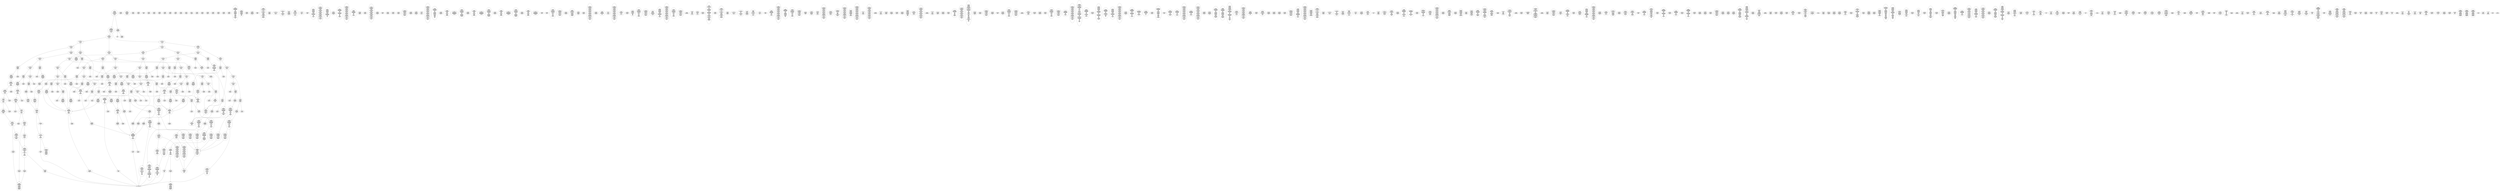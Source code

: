 /* Generated by GvGen v.1.0 (https://www.github.com/stricaud/gvgen) */

digraph G {
compound=true;
   node1 [label="[anywhere]"];
   node2 [label="# 0x0
PUSHX Data
PUSHX Data
MSTORE
PUSHX LogicData
CALLDATASIZE
LT
PUSHX Data
JUMPI
"];
   node3 [label="# 0xd
PUSHX Data
CALLDATALOAD
PUSHX BitData
SHR
PUSHX LogicData
GT
PUSHX Data
JUMPI
"];
   node4 [label="# 0x1e
PUSHX LogicData
GT
PUSHX Data
JUMPI
"];
   node5 [label="# 0x29
PUSHX LogicData
GT
PUSHX Data
JUMPI
"];
   node6 [label="# 0x34
PUSHX LogicData
EQ
PUSHX Data
JUMPI
"];
   node7 [label="# 0x3f
PUSHX LogicData
EQ
PUSHX Data
JUMPI
"];
   node8 [label="# 0x4a
PUSHX LogicData
EQ
PUSHX Data
JUMPI
"];
   node9 [label="# 0x55
PUSHX LogicData
EQ
PUSHX Data
JUMPI
"];
   node10 [label="# 0x60
PUSHX LogicData
EQ
PUSHX Data
JUMPI
"];
   node11 [label="# 0x6b
PUSHX Data
REVERT
"];
   node12 [label="# 0x6f
JUMPDEST
PUSHX LogicData
EQ
PUSHX Data
JUMPI
"];
   node13 [label="# 0x7b
PUSHX LogicData
EQ
PUSHX Data
JUMPI
"];
   node14 [label="# 0x86
PUSHX LogicData
EQ
PUSHX Data
JUMPI
"];
   node15 [label="# 0x91
PUSHX LogicData
EQ
PUSHX Data
JUMPI
"];
   node16 [label="# 0x9c
PUSHX LogicData
EQ
PUSHX Data
JUMPI
"];
   node17 [label="# 0xa7
PUSHX Data
REVERT
"];
   node18 [label="# 0xab
JUMPDEST
PUSHX LogicData
GT
PUSHX Data
JUMPI
"];
   node19 [label="# 0xb7
PUSHX LogicData
EQ
PUSHX Data
JUMPI
"];
   node20 [label="# 0xc2
PUSHX LogicData
EQ
PUSHX Data
JUMPI
"];
   node21 [label="# 0xcd
PUSHX LogicData
EQ
PUSHX Data
JUMPI
"];
   node22 [label="# 0xd8
PUSHX LogicData
EQ
PUSHX Data
JUMPI
"];
   node23 [label="# 0xe3
PUSHX LogicData
EQ
PUSHX Data
JUMPI
"];
   node24 [label="# 0xee
PUSHX Data
REVERT
"];
   node25 [label="# 0xf2
JUMPDEST
PUSHX LogicData
EQ
PUSHX Data
JUMPI
"];
   node26 [label="# 0xfe
PUSHX LogicData
EQ
PUSHX Data
JUMPI
"];
   node27 [label="# 0x109
PUSHX LogicData
EQ
PUSHX Data
JUMPI
"];
   node28 [label="# 0x114
PUSHX LogicData
EQ
PUSHX Data
JUMPI
"];
   node29 [label="# 0x11f
PUSHX Data
REVERT
"];
   node30 [label="# 0x123
JUMPDEST
PUSHX LogicData
GT
PUSHX Data
JUMPI
"];
   node31 [label="# 0x12f
PUSHX LogicData
GT
PUSHX Data
JUMPI
"];
   node32 [label="# 0x13a
PUSHX LogicData
EQ
PUSHX Data
JUMPI
"];
   node33 [label="# 0x145
PUSHX LogicData
EQ
PUSHX Data
JUMPI
"];
   node34 [label="# 0x150
PUSHX LogicData
EQ
PUSHX Data
JUMPI
"];
   node35 [label="# 0x15b
PUSHX LogicData
EQ
PUSHX Data
JUMPI
"];
   node36 [label="# 0x166
PUSHX LogicData
EQ
PUSHX Data
JUMPI
"];
   node37 [label="# 0x171
PUSHX Data
REVERT
"];
   node38 [label="# 0x175
JUMPDEST
PUSHX LogicData
EQ
PUSHX Data
JUMPI
"];
   node39 [label="# 0x181
PUSHX LogicData
EQ
PUSHX Data
JUMPI
"];
   node40 [label="# 0x18c
PUSHX LogicData
EQ
PUSHX Data
JUMPI
"];
   node41 [label="# 0x197
PUSHX LogicData
EQ
PUSHX Data
JUMPI
"];
   node42 [label="# 0x1a2
PUSHX LogicData
EQ
PUSHX Data
JUMPI
"];
   node43 [label="# 0x1ad
PUSHX Data
REVERT
"];
   node44 [label="# 0x1b1
JUMPDEST
PUSHX LogicData
GT
PUSHX Data
JUMPI
"];
   node45 [label="# 0x1bd
PUSHX LogicData
EQ
PUSHX Data
JUMPI
"];
   node46 [label="# 0x1c8
PUSHX LogicData
EQ
PUSHX Data
JUMPI
"];
   node47 [label="# 0x1d3
PUSHX LogicData
EQ
PUSHX Data
JUMPI
"];
   node48 [label="# 0x1de
PUSHX LogicData
EQ
PUSHX Data
JUMPI
"];
   node49 [label="# 0x1e9
PUSHX LogicData
EQ
PUSHX Data
JUMPI
"];
   node50 [label="# 0x1f4
PUSHX Data
REVERT
"];
   node51 [label="# 0x1f8
JUMPDEST
PUSHX LogicData
EQ
PUSHX Data
JUMPI
"];
   node52 [label="# 0x204
PUSHX LogicData
EQ
PUSHX Data
JUMPI
"];
   node53 [label="# 0x20f
PUSHX LogicData
EQ
PUSHX Data
JUMPI
"];
   node54 [label="# 0x21a
PUSHX LogicData
EQ
PUSHX Data
JUMPI
"];
   node55 [label="# 0x225
PUSHX Data
REVERT
"];
   node56 [label="# 0x229
JUMPDEST
CALLDATASIZE
PUSHX Data
JUMPI
"];
   node57 [label="# 0x22f
STOP
"];
   node58 [label="# 0x230
JUMPDEST
PUSHX Data
REVERT
"];
   node59 [label="# 0x235
JUMPDEST
CALLVALUE
ISZERO
PUSHX Data
JUMPI
"];
   node60 [label="# 0x23d
PUSHX Data
REVERT
"];
   node61 [label="# 0x241
JUMPDEST
PUSHX Data
PUSHX Data
CALLDATASIZE
PUSHX Data
PUSHX Data
JUMP
"];
   node62 [label="# 0x250
JUMPDEST
PUSHX Data
JUMP
"];
   node63 [label="# 0x255
JUMPDEST
PUSHX MemData
MLOAD
ISZERO
ISZERO
MSTORE
PUSHX ArithData
ADD
"];
   node64 [label="# 0x261
JUMPDEST
PUSHX MemData
MLOAD
SUB
RETURN
"];
   node65 [label="# 0x26a
JUMPDEST
CALLVALUE
ISZERO
PUSHX Data
JUMPI
"];
   node66 [label="# 0x272
PUSHX Data
REVERT
"];
   node67 [label="# 0x276
JUMPDEST
PUSHX Data
PUSHX Data
JUMP
"];
   node68 [label="# 0x27f
JUMPDEST
PUSHX MemData
MLOAD
PUSHX Data
PUSHX Data
JUMP
"];
   node69 [label="# 0x28c
JUMPDEST
CALLVALUE
ISZERO
PUSHX Data
JUMPI
"];
   node70 [label="# 0x294
PUSHX Data
REVERT
"];
   node71 [label="# 0x298
JUMPDEST
PUSHX Data
PUSHX Data
CALLDATASIZE
PUSHX Data
PUSHX Data
JUMP
"];
   node72 [label="# 0x2a7
JUMPDEST
PUSHX Data
JUMP
"];
   node73 [label="# 0x2ac
JUMPDEST
PUSHX MemData
MLOAD
PUSHX ArithData
PUSHX BitData
PUSHX BitData
SHL
SUB
AND
MSTORE
PUSHX ArithData
ADD
PUSHX Data
JUMP
"];
   node74 [label="# 0x2c4
JUMPDEST
CALLVALUE
ISZERO
PUSHX Data
JUMPI
"];
   node75 [label="# 0x2cc
PUSHX Data
REVERT
"];
   node76 [label="# 0x2d0
JUMPDEST
PUSHX Data
PUSHX Data
CALLDATASIZE
PUSHX Data
PUSHX Data
JUMP
"];
   node77 [label="# 0x2df
JUMPDEST
PUSHX Data
JUMP
"];
   node78 [label="# 0x2e4
JUMPDEST
STOP
"];
   node79 [label="# 0x2e6
JUMPDEST
CALLVALUE
ISZERO
PUSHX Data
JUMPI
"];
   node80 [label="# 0x2ee
PUSHX Data
REVERT
"];
   node81 [label="# 0x2f2
JUMPDEST
PUSHX StorData
SLOAD
"];
   node82 [label="# 0x2f7
JUMPDEST
PUSHX MemData
MLOAD
MSTORE
PUSHX ArithData
ADD
PUSHX Data
JUMP
"];
   node83 [label="# 0x305
JUMPDEST
CALLVALUE
ISZERO
PUSHX Data
JUMPI
"];
   node84 [label="# 0x30d
PUSHX Data
REVERT
"];
   node85 [label="# 0x311
JUMPDEST
PUSHX Data
PUSHX Data
CALLDATASIZE
PUSHX Data
PUSHX Data
JUMP
"];
   node86 [label="# 0x320
JUMPDEST
PUSHX Data
JUMP
"];
   node87 [label="# 0x325
JUMPDEST
CALLVALUE
ISZERO
PUSHX Data
JUMPI
"];
   node88 [label="# 0x32d
PUSHX Data
REVERT
"];
   node89 [label="# 0x331
JUMPDEST
PUSHX Data
PUSHX Data
CALLDATASIZE
PUSHX Data
PUSHX Data
JUMP
"];
   node90 [label="# 0x340
JUMPDEST
PUSHX Data
JUMP
"];
   node91 [label="# 0x345
JUMPDEST
CALLVALUE
ISZERO
PUSHX Data
JUMPI
"];
   node92 [label="# 0x34d
PUSHX Data
REVERT
"];
   node93 [label="# 0x351
JUMPDEST
PUSHX Data
PUSHX Data
JUMP
"];
   node94 [label="# 0x35a
JUMPDEST
CALLVALUE
ISZERO
PUSHX Data
JUMPI
"];
   node95 [label="# 0x362
PUSHX Data
REVERT
"];
   node96 [label="# 0x366
JUMPDEST
PUSHX Data
PUSHX Data
JUMP
"];
   node97 [label="# 0x36f
JUMPDEST
CALLVALUE
ISZERO
PUSHX Data
JUMPI
"];
   node98 [label="# 0x377
PUSHX Data
REVERT
"];
   node99 [label="# 0x37b
JUMPDEST
PUSHX Data
PUSHX Data
JUMP
"];
   node100 [label="# 0x384
JUMPDEST
CALLVALUE
ISZERO
PUSHX Data
JUMPI
"];
   node101 [label="# 0x38c
PUSHX Data
REVERT
"];
   node102 [label="# 0x390
JUMPDEST
PUSHX Data
PUSHX Data
CALLDATASIZE
PUSHX Data
PUSHX Data
JUMP
"];
   node103 [label="# 0x39f
JUMPDEST
PUSHX Data
JUMP
"];
   node104 [label="# 0x3a4
JUMPDEST
CALLVALUE
ISZERO
PUSHX Data
JUMPI
"];
   node105 [label="# 0x3ac
PUSHX Data
REVERT
"];
   node106 [label="# 0x3b0
JUMPDEST
PUSHX Data
PUSHX Data
CALLDATASIZE
PUSHX Data
PUSHX Data
JUMP
"];
   node107 [label="# 0x3bf
JUMPDEST
PUSHX Data
JUMP
"];
   node108 [label="# 0x3c4
JUMPDEST
CALLVALUE
ISZERO
PUSHX Data
JUMPI
"];
   node109 [label="# 0x3cc
PUSHX Data
REVERT
"];
   node110 [label="# 0x3d0
JUMPDEST
PUSHX Data
PUSHX Data
CALLDATASIZE
PUSHX Data
PUSHX Data
JUMP
"];
   node111 [label="# 0x3df
JUMPDEST
PUSHX Data
JUMP
"];
   node112 [label="# 0x3e4
JUMPDEST
CALLVALUE
ISZERO
PUSHX Data
JUMPI
"];
   node113 [label="# 0x3ec
PUSHX Data
REVERT
"];
   node114 [label="# 0x3f0
JUMPDEST
PUSHX Data
PUSHX Data
CALLDATASIZE
PUSHX Data
PUSHX Data
JUMP
"];
   node115 [label="# 0x3ff
JUMPDEST
PUSHX Data
JUMP
"];
   node116 [label="# 0x404
JUMPDEST
CALLVALUE
ISZERO
PUSHX Data
JUMPI
"];
   node117 [label="# 0x40c
PUSHX Data
REVERT
"];
   node118 [label="# 0x410
JUMPDEST
PUSHX Data
PUSHX Data
CALLDATASIZE
PUSHX Data
PUSHX Data
JUMP
"];
   node119 [label="# 0x41f
JUMPDEST
PUSHX Data
JUMP
"];
   node120 [label="# 0x424
JUMPDEST
CALLVALUE
ISZERO
PUSHX Data
JUMPI
"];
   node121 [label="# 0x42c
PUSHX Data
REVERT
"];
   node122 [label="# 0x430
JUMPDEST
PUSHX StorData
SLOAD
PUSHX BitData
AND
PUSHX Data
JUMP
"];
   node123 [label="# 0x43c
JUMPDEST
CALLVALUE
ISZERO
PUSHX Data
JUMPI
"];
   node124 [label="# 0x444
PUSHX Data
REVERT
"];
   node125 [label="# 0x448
JUMPDEST
PUSHX Data
PUSHX Data
CALLDATASIZE
PUSHX Data
PUSHX Data
JUMP
"];
   node126 [label="# 0x457
JUMPDEST
PUSHX Data
JUMP
"];
   node127 [label="# 0x45c
JUMPDEST
CALLVALUE
ISZERO
PUSHX Data
JUMPI
"];
   node128 [label="# 0x464
PUSHX Data
REVERT
"];
   node129 [label="# 0x468
JUMPDEST
PUSHX Data
PUSHX Data
CALLDATASIZE
PUSHX Data
PUSHX Data
JUMP
"];
   node130 [label="# 0x477
JUMPDEST
PUSHX Data
JUMP
"];
   node131 [label="# 0x47c
JUMPDEST
CALLVALUE
ISZERO
PUSHX Data
JUMPI
"];
   node132 [label="# 0x484
PUSHX Data
REVERT
"];
   node133 [label="# 0x488
JUMPDEST
PUSHX Data
PUSHX Data
JUMP
"];
   node134 [label="# 0x491
JUMPDEST
CALLVALUE
ISZERO
PUSHX Data
JUMPI
"];
   node135 [label="# 0x499
PUSHX Data
REVERT
"];
   node136 [label="# 0x49d
JUMPDEST
PUSHX Data
PUSHX Data
CALLDATASIZE
PUSHX Data
PUSHX Data
JUMP
"];
   node137 [label="# 0x4ac
JUMPDEST
PUSHX Data
JUMP
"];
   node138 [label="# 0x4b1
JUMPDEST
CALLVALUE
ISZERO
PUSHX Data
JUMPI
"];
   node139 [label="# 0x4b9
PUSHX Data
REVERT
"];
   node140 [label="# 0x4bd
JUMPDEST
PUSHX Data
PUSHX Data
JUMP
"];
   node141 [label="# 0x4c6
JUMPDEST
CALLVALUE
ISZERO
PUSHX Data
JUMPI
"];
   node142 [label="# 0x4ce
PUSHX Data
REVERT
"];
   node143 [label="# 0x4d2
JUMPDEST
PUSHX Data
PUSHX Data
JUMP
"];
   node144 [label="# 0x4db
JUMPDEST
CALLVALUE
ISZERO
PUSHX Data
JUMPI
"];
   node145 [label="# 0x4e3
PUSHX Data
REVERT
"];
   node146 [label="# 0x4e7
JUMPDEST
PUSHX Data
PUSHX Data
JUMP
"];
   node147 [label="# 0x4f0
JUMPDEST
CALLVALUE
ISZERO
PUSHX Data
JUMPI
"];
   node148 [label="# 0x4f8
PUSHX Data
REVERT
"];
   node149 [label="# 0x4fc
JUMPDEST
PUSHX StorData
SLOAD
PUSHX Data
DIV
PUSHX ArithData
PUSHX BitData
PUSHX BitData
SHL
SUB
AND
PUSHX Data
JUMP
"];
   node150 [label="# 0x513
JUMPDEST
CALLVALUE
ISZERO
PUSHX Data
JUMPI
"];
   node151 [label="# 0x51b
PUSHX Data
REVERT
"];
   node152 [label="# 0x51f
JUMPDEST
PUSHX Data
PUSHX Data
CALLDATASIZE
PUSHX Data
PUSHX Data
JUMP
"];
   node153 [label="# 0x52e
JUMPDEST
PUSHX Data
JUMP
"];
   node154 [label="# 0x533
JUMPDEST
CALLVALUE
ISZERO
PUSHX Data
JUMPI
"];
   node155 [label="# 0x53b
PUSHX Data
REVERT
"];
   node156 [label="# 0x53f
JUMPDEST
PUSHX Data
PUSHX Data
JUMP
"];
   node157 [label="# 0x548
JUMPDEST
CALLVALUE
ISZERO
PUSHX Data
JUMPI
"];
   node158 [label="# 0x550
PUSHX Data
REVERT
"];
   node159 [label="# 0x554
JUMPDEST
PUSHX StorData
SLOAD
PUSHX Data
PUSHX BitData
AND
JUMP
"];
   node160 [label="# 0x562
JUMPDEST
CALLVALUE
ISZERO
PUSHX Data
JUMPI
"];
   node161 [label="# 0x56a
PUSHX Data
REVERT
"];
   node162 [label="# 0x56e
JUMPDEST
PUSHX Data
PUSHX StorData
SLOAD
JUMP
"];
   node163 [label="# 0x578
JUMPDEST
PUSHX Data
PUSHX Data
CALLDATASIZE
PUSHX Data
PUSHX Data
JUMP
"];
   node164 [label="# 0x586
JUMPDEST
PUSHX Data
JUMP
"];
   node165 [label="# 0x58b
JUMPDEST
CALLVALUE
ISZERO
PUSHX Data
JUMPI
"];
   node166 [label="# 0x593
PUSHX Data
REVERT
"];
   node167 [label="# 0x597
JUMPDEST
PUSHX Data
PUSHX Data
CALLDATASIZE
PUSHX Data
PUSHX Data
JUMP
"];
   node168 [label="# 0x5a6
JUMPDEST
PUSHX Data
JUMP
"];
   node169 [label="# 0x5ab
JUMPDEST
CALLVALUE
ISZERO
PUSHX Data
JUMPI
"];
   node170 [label="# 0x5b3
PUSHX Data
REVERT
"];
   node171 [label="# 0x5b7
JUMPDEST
PUSHX Data
PUSHX Data
CALLDATASIZE
PUSHX Data
PUSHX Data
JUMP
"];
   node172 [label="# 0x5c6
JUMPDEST
PUSHX Data
JUMP
"];
   node173 [label="# 0x5cb
JUMPDEST
CALLVALUE
ISZERO
PUSHX Data
JUMPI
"];
   node174 [label="# 0x5d3
PUSHX Data
REVERT
"];
   node175 [label="# 0x5d7
JUMPDEST
PUSHX StorData
SLOAD
PUSHX Data
PUSHX Data
DIV
PUSHX BitData
AND
JUMP
"];
   node176 [label="# 0x5ea
JUMPDEST
CALLVALUE
ISZERO
PUSHX Data
JUMPI
"];
   node177 [label="# 0x5f2
PUSHX Data
REVERT
"];
   node178 [label="# 0x5f6
JUMPDEST
PUSHX Data
PUSHX Data
CALLDATASIZE
PUSHX Data
PUSHX Data
JUMP
"];
   node179 [label="# 0x605
JUMPDEST
PUSHX Data
JUMP
"];
   node180 [label="# 0x60a
JUMPDEST
CALLVALUE
ISZERO
PUSHX Data
JUMPI
"];
   node181 [label="# 0x612
PUSHX Data
REVERT
"];
   node182 [label="# 0x616
JUMPDEST
PUSHX Data
PUSHX StorData
SLOAD
JUMP
"];
   node183 [label="# 0x620
JUMPDEST
CALLVALUE
ISZERO
PUSHX Data
JUMPI
"];
   node184 [label="# 0x628
PUSHX Data
REVERT
"];
   node185 [label="# 0x62c
JUMPDEST
PUSHX Data
PUSHX Data
CALLDATASIZE
PUSHX Data
PUSHX Data
JUMP
"];
   node186 [label="# 0x63b
JUMPDEST
PUSHX Data
JUMP
"];
   node187 [label="# 0x640
JUMPDEST
CALLVALUE
ISZERO
PUSHX Data
JUMPI
"];
   node188 [label="# 0x648
PUSHX Data
REVERT
"];
   node189 [label="# 0x64c
JUMPDEST
PUSHX Data
PUSHX Data
CALLDATASIZE
PUSHX Data
PUSHX Data
JUMP
"];
   node190 [label="# 0x65b
JUMPDEST
PUSHX ArithData
PUSHX BitData
PUSHX BitData
SHL
SUB
AND
PUSHX Data
MSTORE
PUSHX Data
PUSHX Data
MSTORE
PUSHX Data
SHA3
AND
MSTORE
MSTORE
SHA3
SLOAD
PUSHX BitData
AND
JUMP
"];
   node191 [label="# 0x689
JUMPDEST
CALLVALUE
ISZERO
PUSHX Data
JUMPI
"];
   node192 [label="# 0x691
PUSHX Data
REVERT
"];
   node193 [label="# 0x695
JUMPDEST
PUSHX Data
PUSHX Data
CALLDATASIZE
PUSHX Data
PUSHX Data
JUMP
"];
   node194 [label="# 0x6a4
JUMPDEST
PUSHX Data
PUSHX Data
MSTORE
PUSHX Data
MSTORE
PUSHX Data
SHA3
SLOAD
JUMP
"];
   node195 [label="# 0x6b6
JUMPDEST
CALLVALUE
ISZERO
PUSHX Data
JUMPI
"];
   node196 [label="# 0x6be
PUSHX Data
REVERT
"];
   node197 [label="# 0x6c2
JUMPDEST
PUSHX Data
PUSHX Data
CALLDATASIZE
PUSHX Data
PUSHX Data
JUMP
"];
   node198 [label="# 0x6d1
JUMPDEST
PUSHX Data
JUMP
"];
   node199 [label="# 0x6d6
JUMPDEST
PUSHX Data
PUSHX Data
PUSHX Data
JUMP
"];
   node200 [label="# 0x6e1
JUMPDEST
JUMP
"];
   node201 [label="# 0x6e7
JUMPDEST
PUSHX Data
PUSHX StorData
SLOAD
PUSHX Data
PUSHX Data
JUMP
"];
   node202 [label="# 0x6f6
JUMPDEST
PUSHX ArithData
ADD
PUSHX ArithData
DIV
MUL
PUSHX ArithData
ADD
PUSHX MemData
MLOAD
ADD
PUSHX Data
MSTORE
MSTORE
PUSHX ArithData
ADD
SLOAD
PUSHX Data
PUSHX Data
JUMP
"];
   node203 [label="# 0x722
JUMPDEST
ISZERO
PUSHX Data
JUMPI
"];
   node204 [label="# 0x729
PUSHX LogicData
LT
PUSHX Data
JUMPI
"];
   node205 [label="# 0x731
PUSHX ArithData
SLOAD
DIV
MUL
MSTORE
PUSHX ArithData
ADD
PUSHX Data
JUMP
"];
   node206 [label="# 0x744
JUMPDEST
ADD
PUSHX Data
MSTORE
PUSHX Data
PUSHX Data
SHA3
"];
   node207 [label="# 0x752
JUMPDEST
SLOAD
MSTORE
PUSHX ArithData
ADD
PUSHX ArithData
ADD
GT
PUSHX Data
JUMPI
"];
   node208 [label="# 0x766
SUB
PUSHX BitData
AND
ADD
"];
   node209 [label="# 0x76f
JUMPDEST
JUMP
"];
   node210 [label="# 0x779
JUMPDEST
PUSHX Data
MSTORE
PUSHX Data
PUSHX Data
MSTORE
PUSHX Data
SHA3
SLOAD
PUSHX ArithData
PUSHX BitData
PUSHX BitData
SHL
SUB
AND
PUSHX Data
JUMPI
"];
   node211 [label="# 0x796
PUSHX MemData
MLOAD
PUSHX BitData
PUSHX BitData
SHL
MSTORE
PUSHX Data
PUSHX ArithData
ADD
MSTORE
PUSHX Data
PUSHX ArithData
ADD
MSTORE
PUSHX Data
PUSHX ArithData
ADD
MSTORE
PUSHX BitData
PUSHX BitData
SHL
PUSHX ArithData
ADD
MSTORE
PUSHX ArithData
ADD
"];
   node212 [label="# 0x7ee
JUMPDEST
PUSHX MemData
MLOAD
SUB
REVERT
"];
   node213 [label="# 0x7f7
JUMPDEST
PUSHX Data
MSTORE
PUSHX Data
PUSHX Data
MSTORE
PUSHX Data
SHA3
SLOAD
PUSHX ArithData
PUSHX BitData
PUSHX BitData
SHL
SUB
AND
JUMP
"];
   node214 [label="# 0x813
JUMPDEST
PUSHX Data
PUSHX Data
PUSHX Data
JUMP
"];
   node215 [label="# 0x81e
JUMPDEST
PUSHX ArithData
PUSHX BitData
PUSHX BitData
SHL
SUB
AND
PUSHX ArithData
PUSHX BitData
PUSHX BitData
SHL
SUB
AND
EQ
ISZERO
PUSHX Data
JUMPI
"];
   node216 [label="# 0x83b
PUSHX MemData
MLOAD
PUSHX BitData
PUSHX BitData
SHL
MSTORE
PUSHX Data
PUSHX ArithData
ADD
MSTORE
PUSHX Data
PUSHX ArithData
ADD
MSTORE
PUSHX Data
PUSHX ArithData
ADD
MSTORE
PUSHX BitData
PUSHX BitData
SHL
PUSHX ArithData
ADD
MSTORE
PUSHX ArithData
ADD
PUSHX Data
JUMP
"];
   node217 [label="# 0x88c
JUMPDEST
CALLER
PUSHX ArithData
PUSHX BitData
PUSHX BitData
SHL
SUB
AND
EQ
PUSHX Data
JUMPI
"];
   node218 [label="# 0x89e
PUSHX Data
CALLER
PUSHX Data
JUMP
"];
   node219 [label="# 0x8a8
JUMPDEST
PUSHX Data
JUMPI
"];
   node220 [label="# 0x8ad
PUSHX MemData
MLOAD
PUSHX BitData
PUSHX BitData
SHL
MSTORE
PUSHX Data
PUSHX ArithData
ADD
MSTORE
PUSHX Data
PUSHX ArithData
ADD
MSTORE
PUSHX Data
PUSHX ArithData
ADD
MSTORE
PUSHX Data
PUSHX ArithData
ADD
MSTORE
PUSHX ArithData
ADD
PUSHX Data
JUMP
"];
   node221 [label="# 0x91a
JUMPDEST
PUSHX Data
PUSHX Data
JUMP
"];
   node222 [label="# 0x924
JUMPDEST
JUMP
"];
   node223 [label="# 0x929
JUMPDEST
PUSHX Data
CALLER
"];
   node224 [label="# 0x92e
JUMPDEST
PUSHX Data
JUMP
"];
   node225 [label="# 0x934
JUMPDEST
PUSHX Data
JUMPI
"];
   node226 [label="# 0x939
PUSHX MemData
MLOAD
PUSHX BitData
PUSHX BitData
SHL
MSTORE
PUSHX ArithData
ADD
PUSHX Data
PUSHX Data
JUMP
"];
   node227 [label="# 0x950
JUMPDEST
PUSHX Data
PUSHX Data
JUMP
"];
   node228 [label="# 0x95b
JUMPDEST
PUSHX Data
PUSHX Data
PUSHX Data
JUMP
"];
   node229 [label="# 0x966
JUMPDEST
LT
PUSHX Data
JUMPI
"];
   node230 [label="# 0x96d
PUSHX MemData
MLOAD
PUSHX BitData
PUSHX BitData
SHL
MSTORE
PUSHX Data
PUSHX ArithData
ADD
MSTORE
PUSHX Data
PUSHX ArithData
ADD
MSTORE
PUSHX Data
PUSHX ArithData
ADD
MSTORE
PUSHX BitData
PUSHX BitData
SHL
PUSHX ArithData
ADD
MSTORE
PUSHX ArithData
ADD
PUSHX Data
JUMP
"];
   node231 [label="# 0x9c8
JUMPDEST
PUSHX ArithData
PUSHX BitData
PUSHX BitData
SHL
SUB
AND
PUSHX Data
MSTORE
PUSHX Data
PUSHX Data
MSTORE
PUSHX Data
SHA3
MSTORE
MSTORE
SHA3
SLOAD
JUMP
"];
   node232 [label="# 0x9f1
JUMPDEST
PUSHX StorData
SLOAD
PUSHX ArithData
PUSHX BitData
PUSHX BitData
SHL
SUB
PUSHX Data
DIV
AND
CALLER
EQ
PUSHX Data
JUMPI
"];
   node233 [label="# 0xa0a
PUSHX MemData
MLOAD
PUSHX BitData
PUSHX BitData
SHL
MSTORE
PUSHX ArithData
ADD
PUSHX Data
PUSHX Data
JUMP
"];
   node234 [label="# 0xa21
JUMPDEST
PUSHX StorData
SLOAD
PUSHX BitData
NOT
AND
PUSHX ArithData
DIV
PUSHX BitData
AND
ISZERO
MUL
OR
SSTORE
JUMP
"];
   node235 [label="# 0xa3e
JUMPDEST
PUSHX StorData
SLOAD
PUSHX ArithData
PUSHX BitData
PUSHX BitData
SHL
SUB
PUSHX Data
DIV
AND
CALLER
EQ
PUSHX Data
JUMPI
"];
   node236 [label="# 0xa57
PUSHX MemData
MLOAD
PUSHX BitData
PUSHX BitData
SHL
MSTORE
PUSHX ArithData
ADD
PUSHX Data
PUSHX Data
JUMP
"];
   node237 [label="# 0xa6e
JUMPDEST
PUSHX StorData
SLOAD
SELFBALANCE
PUSHX ArithData
PUSHX BitData
PUSHX BitData
SHL
SUB
AND
PUSHX Data
PUSHX Data
PUSHX Data
PUSHX Data
PUSHX Data
JUMP
"];
   node238 [label="# 0xa8e
JUMPDEST
PUSHX Data
PUSHX Data
JUMP
"];
   node239 [label="# 0xa98
JUMPDEST
PUSHX MemData
MLOAD
ISZERO
MUL
PUSHX Data
CALL
ISZERO
ISZERO
PUSHX Data
JUMPI
"];
   node240 [label="# 0xab7
RETURNDATASIZE
PUSHX Data
RETURNDATACOPY
RETURNDATASIZE
PUSHX Data
REVERT
"];
   node241 [label="# 0xac0
JUMPDEST
PUSHX StorData
SLOAD
PUSHX ArithData
PUSHX BitData
PUSHX BitData
SHL
SUB
AND
PUSHX Data
PUSHX Data
PUSHX Data
PUSHX Data
PUSHX Data
JUMP
"];
   node242 [label="# 0xade
JUMPDEST
PUSHX Data
PUSHX Data
JUMP
"];
   node243 [label="# 0xae8
JUMPDEST
PUSHX MemData
MLOAD
ISZERO
MUL
PUSHX Data
CALL
ISZERO
ISZERO
PUSHX Data
JUMPI
"];
   node244 [label="# 0xb07
RETURNDATASIZE
PUSHX Data
RETURNDATACOPY
RETURNDATASIZE
PUSHX Data
REVERT
"];
   node245 [label="# 0xb10
JUMPDEST
PUSHX StorData
SLOAD
PUSHX ArithData
PUSHX BitData
PUSHX BitData
SHL
SUB
AND
PUSHX Data
PUSHX Data
PUSHX Data
PUSHX Data
PUSHX Data
JUMP
"];
   node246 [label="# 0xb2e
JUMPDEST
PUSHX Data
PUSHX Data
JUMP
"];
   node247 [label="# 0xb38
JUMPDEST
PUSHX MemData
MLOAD
ISZERO
MUL
PUSHX Data
CALL
ISZERO
ISZERO
PUSHX Data
JUMPI
"];
   node248 [label="# 0xb57
RETURNDATASIZE
PUSHX Data
RETURNDATACOPY
RETURNDATASIZE
PUSHX Data
REVERT
"];
   node249 [label="# 0xb60
JUMPDEST
PUSHX StorData
SLOAD
PUSHX ArithData
PUSHX BitData
PUSHX BitData
SHL
SUB
AND
PUSHX Data
PUSHX Data
PUSHX Data
PUSHX Data
PUSHX Data
JUMP
"];
   node250 [label="# 0xb7e
JUMPDEST
PUSHX Data
PUSHX Data
JUMP
"];
   node251 [label="# 0xb88
JUMPDEST
PUSHX MemData
MLOAD
ISZERO
MUL
PUSHX Data
CALL
ISZERO
ISZERO
PUSHX Data
JUMPI
"];
   node252 [label="# 0xba7
RETURNDATASIZE
PUSHX Data
RETURNDATACOPY
RETURNDATASIZE
PUSHX Data
REVERT
"];
   node253 [label="# 0xbb0
JUMPDEST
JUMP
"];
   node254 [label="# 0xbb4
JUMPDEST
PUSHX StorData
SLOAD
PUSHX ArithData
PUSHX BitData
PUSHX BitData
SHL
SUB
PUSHX Data
DIV
AND
CALLER
EQ
PUSHX Data
JUMPI
"];
   node255 [label="# 0xbcd
PUSHX MemData
MLOAD
PUSHX BitData
PUSHX BitData
SHL
MSTORE
PUSHX ArithData
ADD
PUSHX Data
PUSHX Data
JUMP
"];
   node256 [label="# 0xbe4
JUMPDEST
PUSHX Data
PUSHX Data
JUMP
"];
   node257 [label="# 0xbec
JUMPDEST
JUMP
"];
   node258 [label="# 0xbee
JUMPDEST
PUSHX StorData
SLOAD
PUSHX ArithData
PUSHX BitData
PUSHX BitData
SHL
SUB
PUSHX Data
DIV
AND
CALLER
EQ
PUSHX Data
JUMPI
"];
   node259 [label="# 0xc07
PUSHX MemData
MLOAD
PUSHX BitData
PUSHX BitData
SHL
MSTORE
PUSHX ArithData
ADD
PUSHX Data
PUSHX Data
JUMP
"];
   node260 [label="# 0xc1e
JUMPDEST
PUSHX Data
PUSHX Data
JUMP
"];
   node261 [label="# 0xc27
JUMPDEST
JUMP
"];
   node262 [label="# 0xc2a
JUMPDEST
PUSHX Data
PUSHX MemData
MLOAD
PUSHX ArithData
ADD
PUSHX Data
MSTORE
PUSHX Data
MSTORE
PUSHX Data
JUMP
"];
   node263 [label="# 0xc45
JUMPDEST
PUSHX Data
CALLER
PUSHX Data
JUMP
"];
   node264 [label="# 0xc4e
JUMPDEST
PUSHX Data
JUMPI
"];
   node265 [label="# 0xc53
PUSHX MemData
MLOAD
PUSHX BitData
PUSHX BitData
SHL
MSTORE
PUSHX Data
PUSHX ArithData
ADD
MSTORE
PUSHX Data
PUSHX ArithData
ADD
MSTORE
PUSHX Data
PUSHX ArithData
ADD
MSTORE
PUSHX BitData
PUSHX BitData
SHL
PUSHX ArithData
ADD
MSTORE
PUSHX ArithData
ADD
PUSHX Data
JUMP
"];
   node266 [label="# 0xcb3
JUMPDEST
PUSHX Data
PUSHX Data
JUMP
"];
   node267 [label="# 0xcbc
JUMPDEST
PUSHX Data
PUSHX Data
PUSHX StorData
SLOAD
JUMP
"];
   node268 [label="# 0xcc7
JUMPDEST
LT
PUSHX Data
JUMPI
"];
   node269 [label="# 0xcce
PUSHX MemData
MLOAD
PUSHX BitData
PUSHX BitData
SHL
MSTORE
PUSHX Data
PUSHX ArithData
ADD
MSTORE
PUSHX Data
PUSHX ArithData
ADD
MSTORE
PUSHX Data
PUSHX ArithData
ADD
MSTORE
PUSHX BitData
PUSHX BitData
SHL
PUSHX ArithData
ADD
MSTORE
PUSHX ArithData
ADD
PUSHX Data
JUMP
"];
   node270 [label="# 0xd2a
JUMPDEST
PUSHX StorData
SLOAD
LT
PUSHX Data
JUMPI
"];
   node271 [label="# 0xd36
PUSHX Data
PUSHX Data
JUMP
"];
   node272 [label="# 0xd3d
JUMPDEST
PUSHX Data
MSTORE
PUSHX Data
PUSHX Data
SHA3
ADD
SLOAD
JUMP
"];
   node273 [label="# 0xd4f
JUMPDEST
PUSHX StorData
SLOAD
PUSHX ArithData
PUSHX BitData
PUSHX BitData
SHL
SUB
PUSHX Data
DIV
AND
CALLER
EQ
PUSHX Data
JUMPI
"];
   node274 [label="# 0xd68
PUSHX MemData
MLOAD
PUSHX BitData
PUSHX BitData
SHL
MSTORE
PUSHX ArithData
ADD
PUSHX Data
PUSHX Data
JUMP
"];
   node275 [label="# 0xd7f
JUMPDEST
MLOAD
PUSHX Data
PUSHX Data
PUSHX ArithData
ADD
PUSHX Data
JUMP
"];
   node276 [label="# 0xd92
JUMPDEST
PUSHX Data
MSTORE
PUSHX Data
PUSHX Data
MSTORE
PUSHX Data
SHA3
SLOAD
PUSHX ArithData
PUSHX BitData
PUSHX BitData
SHL
SUB
AND
PUSHX Data
JUMPI
"];
   node277 [label="# 0xdb0
PUSHX MemData
MLOAD
PUSHX BitData
PUSHX BitData
SHL
MSTORE
PUSHX Data
PUSHX ArithData
ADD
MSTORE
PUSHX Data
PUSHX ArithData
ADD
MSTORE
PUSHX Data
PUSHX ArithData
ADD
MSTORE
PUSHX BitData
PUSHX BitData
SHL
PUSHX ArithData
ADD
MSTORE
PUSHX ArithData
ADD
PUSHX Data
JUMP
"];
   node278 [label="# 0xe09
JUMPDEST
PUSHX StorData
SLOAD
PUSHX ArithData
PUSHX BitData
PUSHX BitData
SHL
SUB
PUSHX Data
DIV
AND
CALLER
EQ
PUSHX Data
JUMPI
"];
   node279 [label="# 0xe22
PUSHX MemData
MLOAD
PUSHX BitData
PUSHX BitData
SHL
MSTORE
PUSHX ArithData
ADD
PUSHX Data
PUSHX Data
JUMP
"];
   node280 [label="# 0xe39
JUMPDEST
PUSHX Data
"];
   node281 [label="# 0xe3c
JUMPDEST
MLOAD
LT
ISZERO
PUSHX Data
JUMPI
"];
   node282 [label="# 0xe46
PUSHX Data
PUSHX Data
MLOAD
LT
PUSHX Data
JUMPI
"];
   node283 [label="# 0xe55
PUSHX Data
PUSHX Data
JUMP
"];
   node284 [label="# 0xe5c
JUMPDEST
PUSHX ArithData
MUL
PUSHX ArithData
ADD
ADD
MLOAD
PUSHX ArithData
PUSHX BitData
PUSHX BitData
SHL
SUB
AND
PUSHX ArithData
PUSHX BitData
PUSHX BitData
SHL
SUB
AND
MSTORE
PUSHX ArithData
ADD
MSTORE
PUSHX ArithData
ADD
PUSHX Data
SHA3
SSTORE
PUSHX Data
PUSHX Data
JUMP
"];
   node285 [label="# 0xe93
JUMPDEST
PUSHX Data
JUMP
"];
   node286 [label="# 0xe9b
JUMPDEST
PUSHX StorData
SLOAD
PUSHX Data
PUSHX Data
JUMP
"];
   node287 [label="# 0xea8
JUMPDEST
PUSHX ArithData
ADD
PUSHX ArithData
DIV
MUL
PUSHX ArithData
ADD
PUSHX MemData
MLOAD
ADD
PUSHX Data
MSTORE
MSTORE
PUSHX ArithData
ADD
SLOAD
PUSHX Data
PUSHX Data
JUMP
"];
   node288 [label="# 0xed4
JUMPDEST
ISZERO
PUSHX Data
JUMPI
"];
   node289 [label="# 0xedb
PUSHX LogicData
LT
PUSHX Data
JUMPI
"];
   node290 [label="# 0xee3
PUSHX ArithData
SLOAD
DIV
MUL
MSTORE
PUSHX ArithData
ADD
PUSHX Data
JUMP
"];
   node291 [label="# 0xef6
JUMPDEST
ADD
PUSHX Data
MSTORE
PUSHX Data
PUSHX Data
SHA3
"];
   node292 [label="# 0xf04
JUMPDEST
SLOAD
MSTORE
PUSHX ArithData
ADD
PUSHX ArithData
ADD
GT
PUSHX Data
JUMPI
"];
   node293 [label="# 0xf18
SUB
PUSHX BitData
AND
ADD
"];
   node294 [label="# 0xf21
JUMPDEST
JUMP
"];
   node295 [label="# 0xf29
JUMPDEST
PUSHX Data
PUSHX ArithData
PUSHX BitData
PUSHX BitData
SHL
SUB
AND
PUSHX Data
JUMPI
"];
   node296 [label="# 0xf3a
PUSHX MemData
MLOAD
PUSHX BitData
PUSHX BitData
SHL
MSTORE
PUSHX Data
PUSHX ArithData
ADD
MSTORE
PUSHX Data
PUSHX ArithData
ADD
MSTORE
PUSHX Data
PUSHX ArithData
ADD
MSTORE
PUSHX BitData
PUSHX BitData
SHL
PUSHX ArithData
ADD
MSTORE
PUSHX ArithData
ADD
PUSHX Data
JUMP
"];
   node297 [label="# 0xf94
JUMPDEST
PUSHX ArithData
PUSHX BitData
PUSHX BitData
SHL
SUB
AND
PUSHX Data
MSTORE
PUSHX Data
PUSHX Data
MSTORE
PUSHX Data
SHA3
SLOAD
JUMP
"];
   node298 [label="# 0xfb0
JUMPDEST
PUSHX StorData
SLOAD
PUSHX ArithData
PUSHX BitData
PUSHX BitData
SHL
SUB
PUSHX Data
DIV
AND
CALLER
EQ
PUSHX Data
JUMPI
"];
   node299 [label="# 0xfc9
PUSHX MemData
MLOAD
PUSHX BitData
PUSHX BitData
SHL
MSTORE
PUSHX ArithData
ADD
PUSHX Data
PUSHX Data
JUMP
"];
   node300 [label="# 0xfe0
JUMPDEST
PUSHX StorData
SLOAD
PUSHX MemData
MLOAD
PUSHX Data
PUSHX Data
DIV
PUSHX ArithData
PUSHX BitData
PUSHX BitData
SHL
SUB
AND
PUSHX Data
LOGX
PUSHX StorData
SLOAD
PUSHX ArithData
PUSHX BitData
PUSHX BitData
SHL
SUB
NOT
AND
SSTORE
JUMP
"];
   node301 [label="# 0x1030
JUMPDEST
PUSHX StorData
SLOAD
PUSHX ArithData
PUSHX BitData
PUSHX BitData
SHL
SUB
PUSHX Data
DIV
AND
CALLER
EQ
PUSHX Data
JUMPI
"];
   node302 [label="# 0x1049
PUSHX MemData
MLOAD
PUSHX BitData
PUSHX BitData
SHL
MSTORE
PUSHX ArithData
ADD
PUSHX Data
PUSHX Data
JUMP
"];
   node303 [label="# 0x1060
JUMPDEST
PUSHX StorData
SLOAD
PUSHX BitData
NOT
AND
PUSHX BitData
AND
ISZERO
OR
SSTORE
JUMP
"];
   node304 [label="# 0x1074
JUMPDEST
PUSHX StorData
SLOAD
PUSHX ArithData
PUSHX BitData
PUSHX BitData
SHL
SUB
PUSHX Data
DIV
AND
CALLER
EQ
PUSHX Data
JUMPI
"];
   node305 [label="# 0x108d
PUSHX MemData
MLOAD
PUSHX BitData
PUSHX BitData
SHL
MSTORE
PUSHX ArithData
ADD
PUSHX Data
PUSHX Data
JUMP
"];
   node306 [label="# 0x10a4
JUMPDEST
PUSHX Data
PUSHX Data
JUMP
"];
   node307 [label="# 0x10ac
JUMPDEST
PUSHX StorData
SLOAD
PUSHX ArithData
PUSHX BitData
PUSHX BitData
SHL
SUB
PUSHX Data
DIV
AND
CALLER
EQ
PUSHX Data
JUMPI
"];
   node308 [label="# 0x10c5
PUSHX MemData
MLOAD
PUSHX BitData
PUSHX BitData
SHL
MSTORE
PUSHX ArithData
ADD
PUSHX Data
PUSHX Data
JUMP
"];
   node309 [label="# 0x10dc
JUMPDEST
PUSHX Data
SSTORE
JUMP
"];
   node310 [label="# 0x10e1
JUMPDEST
PUSHX Data
PUSHX StorData
SLOAD
PUSHX Data
PUSHX Data
JUMP
"];
   node311 [label="# 0x10f0
JUMPDEST
PUSHX StorData
SLOAD
PUSHX Data
PUSHX Data
JUMP
"];
   node312 [label="# 0x10fe
JUMPDEST
CALLVALUE
LT
ISZERO
PUSHX Data
JUMPI
"];
   node313 [label="# 0x1106
PUSHX MemData
MLOAD
PUSHX BitData
PUSHX BitData
SHL
MSTORE
PUSHX Data
PUSHX ArithData
ADD
MSTORE
PUSHX Data
PUSHX ArithData
ADD
MSTORE
PUSHX BitData
PUSHX BitData
SHL
PUSHX ArithData
ADD
MSTORE
PUSHX ArithData
ADD
PUSHX Data
JUMP
"];
   node314 [label="# 0x1143
JUMPDEST
PUSHX StorData
SLOAD
PUSHX BitData
AND
PUSHX Data
JUMPI
"];
   node315 [label="# 0x114e
PUSHX StorData
SLOAD
PUSHX BitData
PUSHX Data
DIV
AND
ISZERO
ISZERO
PUSHX LogicData
EQ
PUSHX Data
JUMPI
"];
   node316 [label="# 0x1163
PUSHX MemData
MLOAD
PUSHX BitData
PUSHX BitData
SHL
MSTORE
PUSHX Data
PUSHX ArithData
ADD
MSTORE
PUSHX Data
PUSHX ArithData
ADD
MSTORE
PUSHX BitData
PUSHX BitData
SHL
PUSHX ArithData
ADD
MSTORE
PUSHX ArithData
ADD
PUSHX Data
JUMP
"];
   node317 [label="# 0x11a0
JUMPDEST
CALLER
PUSHX Data
MSTORE
PUSHX Data
PUSHX Data
MSTORE
PUSHX Data
SHA3
SLOAD
PUSHX Data
JUMPI
"];
   node318 [label="# 0x11b6
PUSHX MemData
MLOAD
PUSHX BitData
PUSHX BitData
SHL
MSTORE
PUSHX Data
PUSHX ArithData
ADD
MSTORE
PUSHX Data
PUSHX ArithData
ADD
MSTORE
PUSHX Data
PUSHX ArithData
ADD
MSTORE
PUSHX BitData
PUSHX BitData
SHL
PUSHX ArithData
ADD
MSTORE
PUSHX ArithData
ADD
PUSHX Data
JUMP
"];
   node319 [label="# 0x1215
JUMPDEST
GT
ISZERO
PUSHX Data
JUMPI
"];
   node320 [label="# 0x121e
PUSHX MemData
MLOAD
PUSHX BitData
PUSHX BitData
SHL
MSTORE
PUSHX Data
PUSHX ArithData
ADD
MSTORE
PUSHX ArithData
ADD
MSTORE
PUSHX Data
PUSHX ArithData
ADD
MSTORE
PUSHX Data
PUSHX ArithData
ADD
MSTORE
PUSHX ArithData
ADD
PUSHX Data
JUMP
"];
   node321 [label="# 0x128d
JUMPDEST
PUSHX Data
"];
   node322 [label="# 0x1290
JUMPDEST
LT
ISZERO
PUSHX Data
JUMPI
"];
   node323 [label="# 0x1299
PUSHX Data
CALLER
PUSHX Data
JUMP
"];
   node324 [label="# 0x12a1
JUMPDEST
PUSHX Data
PUSHX Data
JUMP
"];
   node325 [label="# 0x12ab
JUMPDEST
PUSHX Data
JUMP
"];
   node326 [label="# 0x12b3
JUMPDEST
PUSHX Data
PUSHX Data
JUMP
"];
   node327 [label="# 0x12be
JUMPDEST
CALLER
PUSHX Data
MSTORE
PUSHX Data
PUSHX Data
MSTORE
PUSHX Data
SHA3
SSTORE
JUMP
"];
   node328 [label="# 0x12d2
JUMPDEST
PUSHX LogicData
GT
ISZERO
PUSHX Data
JUMPI
"];
   node329 [label="# 0x12dc
PUSHX MemData
MLOAD
PUSHX BitData
PUSHX BitData
SHL
MSTORE
PUSHX Data
PUSHX ArithData
ADD
MSTORE
PUSHX Data
PUSHX ArithData
ADD
MSTORE
PUSHX Data
PUSHX ArithData
ADD
MSTORE
PUSHX ArithData
ADD
PUSHX Data
JUMP
"];
   node330 [label="# 0x1323
JUMPDEST
PUSHX Data
"];
   node331 [label="# 0x1326
JUMPDEST
LT
ISZERO
PUSHX Data
JUMPI
"];
   node332 [label="# 0x132f
PUSHX Data
CALLER
PUSHX Data
JUMP
"];
   node333 [label="# 0x1337
JUMPDEST
PUSHX Data
PUSHX Data
JUMP
"];
   node334 [label="# 0x1341
JUMPDEST
PUSHX Data
JUMP
"];
   node335 [label="# 0x1349
JUMPDEST
PUSHX ArithData
PUSHX BitData
PUSHX BitData
SHL
SUB
AND
CALLER
EQ
ISZERO
PUSHX Data
JUMPI
"];
   node336 [label="# 0x135b
PUSHX MemData
MLOAD
PUSHX BitData
PUSHX BitData
SHL
MSTORE
PUSHX Data
PUSHX ArithData
ADD
MSTORE
PUSHX Data
PUSHX ArithData
ADD
MSTORE
PUSHX Data
PUSHX ArithData
ADD
MSTORE
PUSHX ArithData
ADD
PUSHX Data
JUMP
"];
   node337 [label="# 0x13a2
JUMPDEST
CALLER
PUSHX Data
MSTORE
PUSHX Data
PUSHX ArithData
MSTORE
PUSHX MemData
SHA3
PUSHX ArithData
PUSHX BitData
PUSHX BitData
SHL
SUB
AND
MSTORE
MSTORE
SHA3
SLOAD
PUSHX BitData
NOT
AND
ISZERO
ISZERO
OR
SSTORE
MLOAD
MSTORE
PUSHX Data
ADD
PUSHX MemData
MLOAD
SUB
LOGX
JUMP
"];
   node338 [label="# 0x140e
JUMPDEST
PUSHX Data
CALLER
PUSHX Data
JUMP
"];
   node339 [label="# 0x1418
JUMPDEST
PUSHX Data
JUMPI
"];
   node340 [label="# 0x141d
PUSHX MemData
MLOAD
PUSHX BitData
PUSHX BitData
SHL
MSTORE
PUSHX ArithData
ADD
PUSHX Data
PUSHX Data
JUMP
"];
   node341 [label="# 0x1434
JUMPDEST
PUSHX Data
PUSHX Data
JUMP
"];
   node342 [label="# 0x1440
JUMPDEST
JUMP
"];
   node343 [label="# 0x1446
JUMPDEST
PUSHX Data
PUSHX Data
PUSHX Data
JUMP
"];
   node344 [label="# 0x1451
JUMPDEST
PUSHX StorData
SLOAD
PUSHX ArithData
PUSHX BitData
PUSHX BitData
SHL
SUB
PUSHX Data
DIV
AND
CALLER
EQ
PUSHX Data
JUMPI
"];
   node345 [label="# 0x146a
PUSHX MemData
MLOAD
PUSHX BitData
PUSHX BitData
SHL
MSTORE
PUSHX ArithData
ADD
PUSHX Data
PUSHX Data
JUMP
"];
   node346 [label="# 0x1481
JUMPDEST
PUSHX Data
"];
   node347 [label="# 0x1484
JUMPDEST
PUSHX LogicData
LT
ISZERO
PUSHX Data
JUMPI
"];
   node348 [label="# 0x148e
PUSHX Data
PUSHX Data
JUMP
"];
   node349 [label="# 0x1496
JUMPDEST
PUSHX Data
PUSHX Data
JUMP
"];
   node350 [label="# 0x14a0
JUMPDEST
PUSHX Data
JUMP
"];
   node351 [label="# 0x14a8
JUMPDEST
PUSHX StorData
SLOAD
PUSHX ArithData
PUSHX BitData
PUSHX BitData
SHL
SUB
PUSHX Data
DIV
AND
CALLER
EQ
PUSHX Data
JUMPI
"];
   node352 [label="# 0x14c1
PUSHX MemData
MLOAD
PUSHX BitData
PUSHX BitData
SHL
MSTORE
PUSHX ArithData
ADD
PUSHX Data
PUSHX Data
JUMP
"];
   node353 [label="# 0x14d8
JUMPDEST
PUSHX ArithData
PUSHX BitData
PUSHX BitData
SHL
SUB
AND
PUSHX Data
JUMPI
"];
   node354 [label="# 0x14e7
PUSHX MemData
MLOAD
PUSHX BitData
PUSHX BitData
SHL
MSTORE
PUSHX Data
PUSHX ArithData
ADD
MSTORE
PUSHX Data
PUSHX ArithData
ADD
MSTORE
PUSHX Data
PUSHX ArithData
ADD
MSTORE
PUSHX BitData
PUSHX BitData
SHL
PUSHX ArithData
ADD
MSTORE
PUSHX ArithData
ADD
PUSHX Data
JUMP
"];
   node355 [label="# 0x153d
JUMPDEST
PUSHX StorData
SLOAD
PUSHX MemData
MLOAD
PUSHX ArithData
PUSHX BitData
PUSHX BitData
SHL
SUB
AND
PUSHX Data
DIV
AND
PUSHX Data
PUSHX Data
LOGX
PUSHX StorData
SLOAD
PUSHX ArithData
PUSHX BitData
PUSHX BitData
SHL
SUB
AND
PUSHX ArithData
MUL
PUSHX ArithData
PUSHX BitData
PUSHX BitData
SHL
SUB
NOT
AND
OR
SSTORE
JUMP
"];
   node356 [label="# 0x15a4
JUMPDEST
PUSHX Data
PUSHX ArithData
PUSHX BitData
PUSHX BitData
SHL
SUB
NOT
AND
PUSHX BitData
PUSHX BitData
SHL
EQ
PUSHX Data
JUMPI
"];
   node357 [label="# 0x15c0
PUSHX Data
PUSHX Data
JUMP
"];
   node358 [label="# 0x15c9
JUMPDEST
PUSHX Data
MSTORE
PUSHX Data
PUSHX Data
MSTORE
PUSHX Data
SHA3
SLOAD
PUSHX ArithData
PUSHX BitData
PUSHX BitData
SHL
SUB
NOT
AND
PUSHX ArithData
PUSHX BitData
PUSHX BitData
SHL
SUB
AND
OR
SSTORE
PUSHX Data
PUSHX Data
JUMP
"];
   node359 [label="# 0x15fe
JUMPDEST
PUSHX ArithData
PUSHX BitData
PUSHX BitData
SHL
SUB
AND
PUSHX Data
PUSHX MemData
MLOAD
PUSHX MemData
MLOAD
SUB
LOGX
JUMP
"];
   node360 [label="# 0x1637
JUMPDEST
PUSHX Data
MSTORE
PUSHX Data
PUSHX Data
MSTORE
PUSHX Data
SHA3
SLOAD
PUSHX ArithData
PUSHX BitData
PUSHX BitData
SHL
SUB
AND
PUSHX Data
JUMPI
"];
   node361 [label="# 0x1654
PUSHX MemData
MLOAD
PUSHX BitData
PUSHX BitData
SHL
MSTORE
PUSHX Data
PUSHX ArithData
ADD
MSTORE
PUSHX Data
PUSHX ArithData
ADD
MSTORE
PUSHX Data
PUSHX ArithData
ADD
MSTORE
PUSHX BitData
PUSHX BitData
SHL
PUSHX ArithData
ADD
MSTORE
PUSHX ArithData
ADD
PUSHX Data
JUMP
"];
   node362 [label="# 0x16b0
JUMPDEST
PUSHX Data
PUSHX Data
PUSHX Data
JUMP
"];
   node363 [label="# 0x16bb
JUMPDEST
PUSHX ArithData
PUSHX BitData
PUSHX BitData
SHL
SUB
AND
PUSHX ArithData
PUSHX BitData
PUSHX BitData
SHL
SUB
AND
EQ
PUSHX Data
JUMPI
"];
   node364 [label="# 0x16d8
PUSHX ArithData
PUSHX BitData
PUSHX BitData
SHL
SUB
AND
PUSHX Data
PUSHX Data
JUMP
"];
   node365 [label="# 0x16eb
JUMPDEST
PUSHX ArithData
PUSHX BitData
PUSHX BitData
SHL
SUB
AND
EQ
"];
   node366 [label="# 0x16f6
JUMPDEST
PUSHX Data
JUMPI
"];
   node367 [label="# 0x16fc
PUSHX ArithData
PUSHX BitData
PUSHX BitData
SHL
SUB
AND
PUSHX Data
MSTORE
PUSHX Data
PUSHX Data
MSTORE
PUSHX Data
SHA3
AND
MSTORE
MSTORE
SHA3
SLOAD
PUSHX BitData
AND
"];
   node368 [label="# 0x1726
JUMPDEST
JUMP
"];
   node369 [label="# 0x172e
JUMPDEST
PUSHX ArithData
PUSHX BitData
PUSHX BitData
SHL
SUB
AND
PUSHX Data
PUSHX Data
JUMP
"];
   node370 [label="# 0x1741
JUMPDEST
PUSHX ArithData
PUSHX BitData
PUSHX BitData
SHL
SUB
AND
EQ
PUSHX Data
JUMPI
"];
   node371 [label="# 0x1750
PUSHX MemData
MLOAD
PUSHX BitData
PUSHX BitData
SHL
MSTORE
PUSHX Data
PUSHX ArithData
ADD
MSTORE
PUSHX Data
PUSHX ArithData
ADD
MSTORE
PUSHX Data
PUSHX ArithData
ADD
MSTORE
PUSHX BitData
PUSHX BitData
SHL
PUSHX ArithData
ADD
MSTORE
PUSHX ArithData
ADD
PUSHX Data
JUMP
"];
   node372 [label="# 0x17a9
JUMPDEST
PUSHX ArithData
PUSHX BitData
PUSHX BitData
SHL
SUB
AND
PUSHX Data
JUMPI
"];
   node373 [label="# 0x17b8
PUSHX MemData
MLOAD
PUSHX BitData
PUSHX BitData
SHL
MSTORE
PUSHX Data
PUSHX ArithData
ADD
MSTORE
PUSHX ArithData
ADD
MSTORE
PUSHX Data
PUSHX ArithData
ADD
MSTORE
PUSHX BitData
PUSHX BitData
SHL
PUSHX ArithData
ADD
MSTORE
PUSHX ArithData
ADD
PUSHX Data
JUMP
"];
   node374 [label="# 0x180b
JUMPDEST
PUSHX Data
PUSHX Data
JUMP
"];
   node375 [label="# 0x1816
JUMPDEST
PUSHX Data
PUSHX Data
PUSHX Data
JUMP
"];
   node376 [label="# 0x1821
JUMPDEST
PUSHX ArithData
PUSHX BitData
PUSHX BitData
SHL
SUB
AND
PUSHX Data
MSTORE
PUSHX Data
PUSHX Data
MSTORE
PUSHX Data
SHA3
SLOAD
PUSHX Data
PUSHX Data
PUSHX Data
JUMP
"];
   node377 [label="# 0x184a
JUMPDEST
SSTORE
PUSHX ArithData
PUSHX BitData
PUSHX BitData
SHL
SUB
AND
PUSHX Data
MSTORE
PUSHX Data
PUSHX Data
MSTORE
PUSHX Data
SHA3
SLOAD
PUSHX Data
PUSHX Data
PUSHX Data
JUMP
"];
   node378 [label="# 0x1878
JUMPDEST
SSTORE
PUSHX Data
MSTORE
PUSHX Data
PUSHX Data
MSTORE
PUSHX MemData
SHA3
SLOAD
PUSHX ArithData
PUSHX BitData
PUSHX BitData
SHL
SUB
NOT
AND
PUSHX ArithData
PUSHX BitData
PUSHX BitData
SHL
SUB
AND
OR
SSTORE
MLOAD
AND
PUSHX Data
LOGX
JUMP
"];
   node379 [label="# 0x18d9
JUMPDEST
PUSHX StorData
SLOAD
PUSHX BitData
AND
PUSHX Data
JUMPI
"];
   node380 [label="# 0x18e4
PUSHX MemData
MLOAD
PUSHX BitData
PUSHX BitData
SHL
MSTORE
PUSHX Data
PUSHX ArithData
ADD
MSTORE
PUSHX Data
PUSHX ArithData
ADD
MSTORE
PUSHX BitData
PUSHX BitData
SHL
PUSHX ArithData
ADD
MSTORE
PUSHX ArithData
ADD
PUSHX Data
JUMP
"];
   node381 [label="# 0x1922
JUMPDEST
PUSHX StorData
SLOAD
PUSHX BitData
NOT
AND
SSTORE
PUSHX Data
CALLER
"];
   node382 [label="# 0x194f
JUMPDEST
PUSHX MemData
MLOAD
PUSHX ArithData
PUSHX BitData
PUSHX BitData
SHL
SUB
AND
MSTORE
PUSHX ArithData
ADD
PUSHX MemData
MLOAD
SUB
LOGX
JUMP
"];
   node383 [label="# 0x196c
JUMPDEST
PUSHX StorData
SLOAD
PUSHX StorData
SLOAD
LT
PUSHX Data
JUMPI
"];
   node384 [label="# 0x1978
PUSHX MemData
MLOAD
PUSHX BitData
PUSHX BitData
SHL
MSTORE
PUSHX Data
PUSHX ArithData
ADD
MSTORE
PUSHX Data
PUSHX ArithData
ADD
MSTORE
PUSHX BitData
PUSHX BitData
SHL
PUSHX ArithData
ADD
MSTORE
PUSHX ArithData
ADD
PUSHX Data
JUMP
"];
   node385 [label="# 0x19b1
JUMPDEST
PUSHX Data
PUSHX Data
PUSHX StorData
SLOAD
JUMP
"];
   node386 [label="# 0x19be
JUMPDEST
PUSHX Data
JUMP
"];
   node387 [label="# 0x19c3
JUMPDEST
PUSHX Data
PUSHX StorData
SLOAD
PUSHX ArithData
ADD
SSTORE
JUMP
"];
   node388 [label="# 0x19d1
JUMPDEST
PUSHX Data
PUSHX Data
JUMP
"];
   node389 [label="# 0x19da
JUMPDEST
PUSHX StorData
SLOAD
PUSHX BitData
AND
ISZERO
PUSHX Data
JUMPI
"];
   node390 [label="# 0x19e6
PUSHX MemData
MLOAD
PUSHX BitData
PUSHX BitData
SHL
MSTORE
PUSHX Data
PUSHX ArithData
ADD
MSTORE
PUSHX Data
PUSHX ArithData
ADD
MSTORE
PUSHX BitData
PUSHX BitData
SHL
PUSHX ArithData
ADD
MSTORE
PUSHX ArithData
ADD
PUSHX Data
JUMP
"];
   node391 [label="# 0x1a20
JUMPDEST
PUSHX StorData
SLOAD
PUSHX BitData
NOT
AND
PUSHX BitData
OR
SSTORE
PUSHX Data
PUSHX Data
CALLER
JUMP
"];
   node392 [label="# 0x1a55
JUMPDEST
PUSHX Data
PUSHX Data
JUMP
"];
   node393 [label="# 0x1a60
JUMPDEST
PUSHX Data
PUSHX Data
JUMP
"];
   node394 [label="# 0x1a6c
JUMPDEST
PUSHX Data
JUMPI
"];
   node395 [label="# 0x1a71
PUSHX MemData
MLOAD
PUSHX BitData
PUSHX BitData
SHL
MSTORE
PUSHX ArithData
ADD
PUSHX Data
PUSHX Data
JUMP
"];
   node396 [label="# 0x1a88
JUMPDEST
PUSHX Data
MSTORE
PUSHX Data
PUSHX Data
MSTORE
PUSHX Data
SHA3
SLOAD
PUSHX Data
PUSHX ArithData
PUSHX BitData
PUSHX BitData
SHL
SUB
AND
PUSHX Data
JUMPI
"];
   node397 [label="# 0x1aa8
PUSHX MemData
MLOAD
PUSHX BitData
PUSHX BitData
SHL
MSTORE
PUSHX Data
PUSHX ArithData
ADD
MSTORE
PUSHX Data
PUSHX ArithData
ADD
MSTORE
PUSHX Data
PUSHX ArithData
ADD
MSTORE
PUSHX BitData
PUSHX BitData
SHL
PUSHX ArithData
ADD
MSTORE
PUSHX ArithData
ADD
PUSHX Data
JUMP
"];
   node398 [label="# 0x1b09
JUMPDEST
PUSHX Data
MSTORE
PUSHX Data
PUSHX Data
MSTORE
PUSHX Data
SHA3
SLOAD
PUSHX Data
PUSHX Data
JUMP
"];
   node399 [label="# 0x1b22
JUMPDEST
PUSHX ArithData
ADD
PUSHX ArithData
DIV
MUL
PUSHX ArithData
ADD
PUSHX MemData
MLOAD
ADD
PUSHX Data
MSTORE
MSTORE
PUSHX ArithData
ADD
SLOAD
PUSHX Data
PUSHX Data
JUMP
"];
   node400 [label="# 0x1b4e
JUMPDEST
ISZERO
PUSHX Data
JUMPI
"];
   node401 [label="# 0x1b55
PUSHX LogicData
LT
PUSHX Data
JUMPI
"];
   node402 [label="# 0x1b5d
PUSHX ArithData
SLOAD
DIV
MUL
MSTORE
PUSHX ArithData
ADD
PUSHX Data
JUMP
"];
   node403 [label="# 0x1b70
JUMPDEST
ADD
PUSHX Data
MSTORE
PUSHX Data
PUSHX Data
SHA3
"];
   node404 [label="# 0x1b7e
JUMPDEST
SLOAD
MSTORE
PUSHX ArithData
ADD
PUSHX ArithData
ADD
GT
PUSHX Data
JUMPI
"];
   node405 [label="# 0x1b92
SUB
PUSHX BitData
AND
ADD
"];
   node406 [label="# 0x1b9b
JUMPDEST
PUSHX Data
PUSHX Data
PUSHX Data
JUMP
"];
   node407 [label="# 0x1bac
JUMPDEST
MLOAD
PUSHX LogicData
EQ
ISZERO
PUSHX Data
JUMPI
"];
   node408 [label="# 0x1bb9
JUMP
"];
   node409 [label="# 0x1bbf
JUMPDEST
MLOAD
ISZERO
PUSHX Data
JUMPI
"];
   node410 [label="# 0x1bc7
PUSHX MemData
MLOAD
PUSHX ArithData
ADD
PUSHX Data
PUSHX Data
JUMP
"];
   node411 [label="# 0x1bd9
JUMPDEST
PUSHX MemData
MLOAD
PUSHX ArithData
SUB
SUB
MSTORE
PUSHX Data
MSTORE
JUMP
"];
   node412 [label="# 0x1bf1
JUMPDEST
PUSHX Data
PUSHX Data
JUMP
"];
   node413 [label="# 0x1bfa
JUMPDEST
PUSHX Data
PUSHX ArithData
PUSHX BitData
PUSHX BitData
SHL
SUB
NOT
AND
PUSHX BitData
PUSHX BitData
SHL
EQ
PUSHX Data
JUMPI
"];
   node414 [label="# 0x1c16
PUSHX ArithData
PUSHX BitData
PUSHX BitData
SHL
SUB
NOT
AND
PUSHX BitData
PUSHX BitData
SHL
EQ
"];
   node415 [label="# 0x1c2b
JUMPDEST
PUSHX Data
JUMPI
"];
   node416 [label="# 0x1c31
PUSHX BitData
PUSHX BitData
SHL
PUSHX ArithData
PUSHX BitData
PUSHX BitData
SHL
SUB
NOT
AND
EQ
PUSHX Data
JUMP
"];
   node417 [label="# 0x1c4a
JUMPDEST
PUSHX StorData
SLOAD
PUSHX BitData
AND
ISZERO
PUSHX Data
JUMPI
"];
   node418 [label="# 0x1c56
PUSHX MemData
MLOAD
PUSHX BitData
PUSHX BitData
SHL
MSTORE
PUSHX Data
PUSHX ArithData
ADD
MSTORE
PUSHX Data
PUSHX ArithData
ADD
MSTORE
PUSHX BitData
PUSHX BitData
SHL
PUSHX ArithData
ADD
MSTORE
PUSHX ArithData
ADD
PUSHX Data
JUMP
"];
   node419 [label="# 0x1c90
JUMPDEST
PUSHX Data
PUSHX Data
JUMP
"];
   node420 [label="# 0x1c9b
JUMPDEST
PUSHX Data
PUSHX MemData
MLOAD
PUSHX ArithData
ADD
PUSHX Data
MSTORE
PUSHX Data
MSTORE
PUSHX Data
JUMP
"];
   node421 [label="# 0x1cb5
JUMPDEST
PUSHX Data
PUSHX Data
JUMP
"];
   node422 [label="# 0x1cbe
JUMPDEST
PUSHX Data
MSTORE
PUSHX Data
PUSHX Data
MSTORE
PUSHX Data
SHA3
SLOAD
PUSHX Data
PUSHX Data
JUMP
"];
   node423 [label="# 0x1cd7
JUMPDEST
ISZERO
PUSHX Data
JUMPI
"];
   node424 [label="# 0x1cdf
PUSHX Data
MSTORE
PUSHX Data
PUSHX Data
MSTORE
PUSHX Data
SHA3
PUSHX Data
PUSHX Data
JUMP
"];
   node425 [label="# 0x1cf5
JUMPDEST
PUSHX Data
PUSHX ArithData
PUSHX BitData
PUSHX BitData
SHL
SUB
AND
EXTCODESIZE
ISZERO
PUSHX Data
JUMPI
"];
   node426 [label="# 0x1d08
PUSHX MemData
MLOAD
PUSHX BitData
PUSHX BitData
SHL
MSTORE
PUSHX ArithData
PUSHX BitData
PUSHX BitData
SHL
SUB
AND
PUSHX Data
PUSHX Data
CALLER
PUSHX ArithData
ADD
PUSHX Data
JUMP
"];
   node427 [label="# 0x1d39
JUMPDEST
PUSHX Data
PUSHX MemData
MLOAD
SUB
PUSHX Data
EXTCODESIZE
ISZERO
ISZERO
PUSHX Data
JUMPI
"];
   node428 [label="# 0x1d4f
PUSHX Data
REVERT
"];
   node429 [label="# 0x1d53
JUMPDEST
GAS
CALL
ISZERO
PUSHX Data
JUMPI
"];
   node430 [label="# 0x1d61
PUSHX MemData
MLOAD
PUSHX ArithData
RETURNDATASIZE
ADD
PUSHX BitData
NOT
AND
ADD
MSTORE
PUSHX Data
ADD
PUSHX Data
JUMP
"];
   node431 [label="# 0x1d80
JUMPDEST
PUSHX Data
"];
   node432 [label="# 0x1d83
JUMPDEST
PUSHX Data
JUMPI
"];
   node433 [label="# 0x1d88
RETURNDATASIZE
ISZERO
PUSHX Data
JUMPI
"];
   node434 [label="# 0x1d90
PUSHX MemData
MLOAD
PUSHX BitData
NOT
PUSHX ArithData
RETURNDATASIZE
ADD
AND
ADD
PUSHX Data
MSTORE
RETURNDATASIZE
MSTORE
RETURNDATASIZE
PUSHX Data
PUSHX ArithData
ADD
RETURNDATACOPY
PUSHX Data
JUMP
"];
   node435 [label="# 0x1db1
JUMPDEST
PUSHX Data
"];
   node436 [label="# 0x1db6
JUMPDEST
MLOAD
PUSHX Data
JUMPI
"];
   node437 [label="# 0x1dbe
PUSHX MemData
MLOAD
PUSHX BitData
PUSHX BitData
SHL
MSTORE
PUSHX ArithData
ADD
PUSHX Data
PUSHX Data
JUMP
"];
   node438 [label="# 0x1dd5
JUMPDEST
MLOAD
PUSHX ArithData
ADD
REVERT
"];
   node439 [label="# 0x1ddd
JUMPDEST
PUSHX ArithData
PUSHX BitData
PUSHX BitData
SHL
SUB
NOT
AND
PUSHX BitData
PUSHX BitData
SHL
EQ
PUSHX Data
JUMP
"];
   node440 [label="# 0x1df7
JUMPDEST
PUSHX Data
JUMP
"];
   node441 [label="# 0x1e02
JUMPDEST
PUSHX Data
PUSHX StorData
SLOAD
PUSHX Data
PUSHX Data
JUMP
"];
   node442 [label="# 0x1e11
JUMPDEST
PUSHX Data
MSTORE
PUSHX Data
PUSHX Data
MSTORE
PUSHX Data
SHA3
SLOAD
PUSHX Data
PUSHX ArithData
PUSHX BitData
PUSHX BitData
SHL
SUB
AND
PUSHX Data
JUMPI
"];
   node443 [label="# 0x1e31
PUSHX MemData
MLOAD
PUSHX BitData
PUSHX BitData
SHL
MSTORE
PUSHX Data
PUSHX ArithData
ADD
MSTORE
PUSHX Data
PUSHX ArithData
ADD
MSTORE
PUSHX Data
PUSHX ArithData
ADD
MSTORE
PUSHX BitData
PUSHX BitData
SHL
PUSHX ArithData
ADD
MSTORE
PUSHX ArithData
ADD
PUSHX Data
JUMP
"];
   node444 [label="# 0x1e90
JUMPDEST
PUSHX Data
PUSHX Data
PUSHX Data
JUMP
"];
   node445 [label="# 0x1e9a
JUMPDEST
PUSHX LogicData
MLOAD
GT
PUSHX Data
JUMPI
"];
   node446 [label="# 0x1ea6
PUSHX MemData
MLOAD
PUSHX ArithData
ADD
PUSHX Data
MSTORE
PUSHX Data
MSTORE
PUSHX Data
JUMP
"];
   node447 [label="# 0x1eba
JUMPDEST
PUSHX Data
PUSHX Data
JUMP
"];
   node448 [label="# 0x1ec4
JUMPDEST
PUSHX MemData
MLOAD
PUSHX ArithData
ADD
PUSHX Data
PUSHX Data
JUMP
"];
   node449 [label="# 0x1ed5
JUMPDEST
PUSHX MemData
MLOAD
PUSHX ArithData
SUB
SUB
MSTORE
PUSHX Data
MSTORE
"];
   node450 [label="# 0x1ee5
JUMPDEST
JUMP
"];
   node451 [label="# 0x1eec
JUMPDEST
PUSHX ArithData
PUSHX BitData
PUSHX BitData
SHL
SUB
AND
PUSHX Data
JUMPI
"];
   node452 [label="# 0x1efb
PUSHX Data
PUSHX StorData
SLOAD
PUSHX Data
MSTORE
PUSHX Data
PUSHX Data
MSTORE
PUSHX Data
SHA3
SSTORE
PUSHX ArithData
ADD
SSTORE
MSTORE
PUSHX ArithData
ADD
SSTORE
JUMP
"];
   node453 [label="# 0x1f42
JUMPDEST
PUSHX Data
JUMP
"];
   node454 [label="# 0x1f47
JUMPDEST
PUSHX ArithData
PUSHX BitData
PUSHX BitData
SHL
SUB
AND
PUSHX ArithData
PUSHX BitData
PUSHX BitData
SHL
SUB
AND
EQ
PUSHX Data
JUMPI
"];
   node455 [label="# 0x1f61
PUSHX Data
PUSHX Data
JUMP
"];
   node456 [label="# 0x1f6a
JUMPDEST
PUSHX ArithData
PUSHX BitData
PUSHX BitData
SHL
SUB
AND
PUSHX Data
JUMPI
"];
   node457 [label="# 0x1f79
PUSHX Data
PUSHX Data
JUMP
"];
   node458 [label="# 0x1f81
JUMPDEST
PUSHX ArithData
PUSHX BitData
PUSHX BitData
SHL
SUB
AND
PUSHX ArithData
PUSHX BitData
PUSHX BitData
SHL
SUB
AND
EQ
PUSHX Data
JUMPI
"];
   node459 [label="# 0x1f9b
PUSHX Data
PUSHX Data
JUMP
"];
   node460 [label="# 0x1fa4
JUMPDEST
PUSHX Data
PUSHX Data
JUMP
"];
   node461 [label="# 0x1fae
JUMPDEST
PUSHX Data
PUSHX Data
PUSHX Data
JUMP
"];
   node462 [label="# 0x1fbb
JUMPDEST
PUSHX Data
JUMPI
"];
   node463 [label="# 0x1fc0
PUSHX MemData
MLOAD
PUSHX BitData
PUSHX BitData
SHL
MSTORE
PUSHX ArithData
ADD
PUSHX Data
PUSHX Data
JUMP
"];
   node464 [label="# 0x1fd7
JUMPDEST
PUSHX Data
PUSHX Data
PUSHX Data
JUMP
"];
   node465 [label="# 0x1fe2
JUMPDEST
PUSHX Data
PUSHX Data
PUSHX Data
JUMP
"];
   node466 [label="# 0x1ff0
JUMPDEST
PUSHX Data
PUSHX Data
PUSHX Data
JUMP
"];
   node467 [label="# 0x1ffb
JUMPDEST
PUSHX ArithData
PUSHX BitData
PUSHX BitData
SHL
SUB
AND
PUSHX Data
MSTORE
PUSHX Data
PUSHX Data
MSTORE
PUSHX Data
SHA3
SLOAD
PUSHX Data
PUSHX Data
PUSHX Data
JUMP
"];
   node468 [label="# 0x2024
JUMPDEST
SSTORE
PUSHX Data
MSTORE
PUSHX Data
PUSHX Data
MSTORE
PUSHX MemData
SHA3
SLOAD
PUSHX ArithData
PUSHX BitData
PUSHX BitData
SHL
SUB
NOT
AND
SSTORE
MLOAD
PUSHX ArithData
PUSHX BitData
PUSHX BitData
SHL
SUB
AND
PUSHX Data
LOGX
JUMP
"];
   node469 [label="# 0x207e
JUMPDEST
PUSHX Data
PUSHX Data
JUMPI
"];
   node470 [label="# 0x2086
PUSHX Data
MLOAD
ADD
MSTORE
PUSHX Data
MSTORE
PUSHX BitData
PUSHX BitData
SHL
PUSHX ArithData
ADD
MSTORE
JUMP
"];
   node471 [label="# 0x20a2
JUMPDEST
PUSHX Data
"];
   node472 [label="# 0x20a6
JUMPDEST
ISZERO
PUSHX Data
JUMPI
"];
   node473 [label="# 0x20ad
PUSHX Data
PUSHX Data
JUMP
"];
   node474 [label="# 0x20b6
JUMPDEST
PUSHX Data
PUSHX Data
PUSHX Data
JUMP
"];
   node475 [label="# 0x20c5
JUMPDEST
PUSHX Data
JUMP
"];
   node476 [label="# 0x20cc
JUMPDEST
PUSHX Data
PUSHX LogicData
GT
ISZERO
PUSHX Data
JUMPI
"];
   node477 [label="# 0x20e0
PUSHX Data
PUSHX Data
JUMP
"];
   node478 [label="# 0x20e7
JUMPDEST
PUSHX MemData
MLOAD
MSTORE
PUSHX ArithData
ADD
PUSHX BitData
NOT
AND
PUSHX ArithData
ADD
ADD
PUSHX Data
MSTORE
ISZERO
PUSHX Data
JUMPI
"];
   node479 [label="# 0x2105
PUSHX ArithData
ADD
CALLDATASIZE
CALLDATACOPY
ADD
"];
   node480 [label="# 0x2111
JUMPDEST
"];
   node481 [label="# 0x2115
JUMPDEST
ISZERO
PUSHX Data
JUMPI
"];
   node482 [label="# 0x211c
PUSHX Data
PUSHX Data
PUSHX Data
JUMP
"];
   node483 [label="# 0x2126
JUMPDEST
PUSHX Data
PUSHX Data
PUSHX Data
JUMP
"];
   node484 [label="# 0x2133
JUMPDEST
PUSHX Data
PUSHX Data
PUSHX Data
JUMP
"];
   node485 [label="# 0x213e
JUMPDEST
PUSHX BitData
SHL
MLOAD
LT
PUSHX Data
JUMPI
"];
   node486 [label="# 0x214c
PUSHX Data
PUSHX Data
JUMP
"];
   node487 [label="# 0x2153
JUMPDEST
PUSHX ArithData
ADD
ADD
PUSHX ArithData
PUSHX BitData
PUSHX BitData
SHL
SUB
NOT
AND
PUSHX BitData
BYTE
MSTORE8
PUSHX Data
PUSHX Data
PUSHX Data
JUMP
"];
   node488 [label="# 0x2175
JUMPDEST
PUSHX Data
JUMP
"];
   node489 [label="# 0x217c
JUMPDEST
PUSHX Data
PUSHX Data
PUSHX Data
PUSHX Data
JUMP
"];
   node490 [label="# 0x2189
JUMPDEST
PUSHX Data
PUSHX Data
JUMP
"];
   node491 [label="# 0x2193
JUMPDEST
PUSHX Data
MSTORE
PUSHX Data
PUSHX Data
MSTORE
PUSHX Data
SHA3
SLOAD
EQ
PUSHX Data
JUMPI
"];
   node492 [label="# 0x21ad
PUSHX ArithData
PUSHX BitData
PUSHX BitData
SHL
SUB
AND
PUSHX Data
MSTORE
PUSHX Data
PUSHX Data
MSTORE
PUSHX Data
SHA3
MSTORE
MSTORE
SHA3
SLOAD
MSTORE
SHA3
SSTORE
MSTORE
PUSHX Data
MSTORE
SHA3
SSTORE
"];
   node493 [label="# 0x21e6
JUMPDEST
PUSHX Data
MSTORE
PUSHX Data
PUSHX Data
MSTORE
PUSHX Data
SHA3
SSTORE
PUSHX ArithData
PUSHX BitData
PUSHX BitData
SHL
SUB
AND
MSTORE
PUSHX Data
MSTORE
SHA3
MSTORE
MSTORE
SHA3
SSTORE
JUMP
"];
   node494 [label="# 0x2219
JUMPDEST
PUSHX StorData
SLOAD
PUSHX Data
PUSHX Data
PUSHX Data
PUSHX Data
JUMP
"];
   node495 [label="# 0x222b
JUMPDEST
PUSHX Data
MSTORE
PUSHX Data
PUSHX Data
MSTORE
PUSHX Data
SHA3
SLOAD
PUSHX StorData
SLOAD
LT
PUSHX Data
JUMPI
"];
   node496 [label="# 0x224c
PUSHX Data
PUSHX Data
JUMP
"];
   node497 [label="# 0x2253
JUMPDEST
PUSHX Data
MSTORE
PUSHX Data
PUSHX Data
SHA3
ADD
SLOAD
PUSHX StorData
SLOAD
LT
PUSHX Data
JUMPI
"];
   node498 [label="# 0x226d
PUSHX Data
PUSHX Data
JUMP
"];
   node499 [label="# 0x2274
JUMPDEST
PUSHX Data
MSTORE
PUSHX Data
SHA3
ADD
SSTORE
MSTORE
PUSHX Data
MSTORE
PUSHX Data
SHA3
SSTORE
MSTORE
SHA3
SSTORE
PUSHX StorData
SLOAD
PUSHX Data
JUMPI
"];
   node500 [label="# 0x22a5
PUSHX Data
PUSHX Data
JUMP
"];
   node501 [label="# 0x22ac
JUMPDEST
PUSHX ArithData
SUB
PUSHX Data
MSTORE
PUSHX Data
PUSHX Data
SHA3
ADD
PUSHX Data
SSTORE
SSTORE
JUMP
"];
   node502 [label="# 0x22c8
JUMPDEST
PUSHX Data
PUSHX Data
PUSHX Data
JUMP
"];
   node503 [label="# 0x22d3
JUMPDEST
PUSHX ArithData
PUSHX BitData
PUSHX BitData
SHL
SUB
AND
PUSHX Data
MSTORE
PUSHX Data
PUSHX Data
MSTORE
PUSHX Data
SHA3
MSTORE
MSTORE
SHA3
SSTORE
MSTORE
PUSHX Data
MSTORE
SHA3
SSTORE
JUMP
"];
   node504 [label="# 0x230c
JUMPDEST
PUSHX ArithData
PUSHX BitData
PUSHX BitData
SHL
SUB
AND
PUSHX Data
JUMPI
"];
   node505 [label="# 0x231b
PUSHX MemData
MLOAD
PUSHX BitData
PUSHX BitData
SHL
MSTORE
PUSHX Data
PUSHX ArithData
ADD
MSTORE
PUSHX ArithData
ADD
MSTORE
PUSHX Data
PUSHX ArithData
ADD
MSTORE
PUSHX ArithData
ADD
PUSHX Data
JUMP
"];
   node506 [label="# 0x2362
JUMPDEST
PUSHX Data
MSTORE
PUSHX Data
PUSHX Data
MSTORE
PUSHX Data
SHA3
SLOAD
PUSHX ArithData
PUSHX BitData
PUSHX BitData
SHL
SUB
AND
ISZERO
PUSHX Data
JUMPI
"];
   node507 [label="# 0x2380
PUSHX MemData
MLOAD
PUSHX BitData
PUSHX BitData
SHL
MSTORE
PUSHX Data
PUSHX ArithData
ADD
MSTORE
PUSHX Data
PUSHX ArithData
ADD
MSTORE
PUSHX Data
PUSHX ArithData
ADD
MSTORE
PUSHX ArithData
ADD
PUSHX Data
JUMP
"];
   node508 [label="# 0x23c7
JUMPDEST
PUSHX Data
PUSHX Data
PUSHX Data
JUMP
"];
   node509 [label="# 0x23d3
JUMPDEST
PUSHX ArithData
PUSHX BitData
PUSHX BitData
SHL
SUB
AND
PUSHX Data
MSTORE
PUSHX Data
PUSHX Data
MSTORE
PUSHX Data
SHA3
SLOAD
PUSHX Data
PUSHX Data
PUSHX Data
JUMP
"];
   node510 [label="# 0x23fc
JUMPDEST
SSTORE
PUSHX Data
MSTORE
PUSHX Data
PUSHX Data
MSTORE
PUSHX MemData
SHA3
SLOAD
PUSHX ArithData
PUSHX BitData
PUSHX BitData
SHL
SUB
NOT
AND
PUSHX ArithData
PUSHX BitData
PUSHX BitData
SHL
SUB
AND
OR
SSTORE
MLOAD
PUSHX Data
LOGX
JUMP
"];
   node511 [label="# 0x245a
JUMPDEST
SLOAD
PUSHX Data
PUSHX Data
JUMP
"];
   node512 [label="# 0x2466
JUMPDEST
PUSHX Data
MSTORE
PUSHX Data
PUSHX Data
SHA3
PUSHX ArithData
ADD
PUSHX Data
DIV
ADD
PUSHX Data
JUMPI
"];
   node513 [label="# 0x2480
PUSHX Data
SSTORE
PUSHX Data
JUMP
"];
   node514 [label="# 0x2488
JUMPDEST
PUSHX LogicData
LT
PUSHX Data
JUMPI
"];
   node515 [label="# 0x2491
MLOAD
PUSHX BitData
NOT
AND
ADD
OR
SSTORE
PUSHX Data
JUMP
"];
   node516 [label="# 0x24a1
JUMPDEST
ADD
PUSHX ArithData
ADD
SSTORE
ISZERO
PUSHX Data
JUMPI
"];
   node517 [label="# 0x24b0
ADD
"];
   node518 [label="# 0x24b3
JUMPDEST
GT
ISZERO
PUSHX Data
JUMPI
"];
   node519 [label="# 0x24bc
MLOAD
SSTORE
PUSHX ArithData
ADD
PUSHX ArithData
ADD
PUSHX Data
JUMP
"];
   node520 [label="# 0x24ce
JUMPDEST
PUSHX Data
PUSHX Data
JUMP
"];
   node521 [label="# 0x24da
JUMPDEST
JUMP
"];
   node522 [label="# 0x24de
JUMPDEST
SLOAD
PUSHX Data
PUSHX Data
JUMP
"];
   node523 [label="# 0x24ea
JUMPDEST
PUSHX Data
SSTORE
PUSHX LogicData
LT
PUSHX Data
JUMPI
"];
   node524 [label="# 0x24f7
JUMP
"];
   node525 [label="# 0x24fa
JUMPDEST
PUSHX ArithData
ADD
PUSHX Data
DIV
PUSHX Data
MSTORE
PUSHX Data
PUSHX Data
SHA3
ADD
PUSHX Data
"];
   node526 [label="# 0x2514
JUMPDEST
"];
   node527 [label="# 0x2515
JUMPDEST
GT
ISZERO
PUSHX Data
JUMPI
"];
   node528 [label="# 0x251e
PUSHX Data
SSTORE
PUSHX ArithData
ADD
PUSHX Data
JUMP
"];
   node529 [label="# 0x2529
JUMPDEST
PUSHX Data
PUSHX LogicData
GT
ISZERO
PUSHX Data
JUMPI
"];
   node530 [label="# 0x253c
PUSHX Data
PUSHX Data
JUMP
"];
   node531 [label="# 0x2543
JUMPDEST
PUSHX Data
PUSHX ArithData
ADD
PUSHX BitData
NOT
AND
PUSHX ArithData
ADD
PUSHX Data
JUMP
"];
   node532 [label="# 0x2556
JUMPDEST
MSTORE
ADD
GT
ISZERO
PUSHX Data
JUMPI
"];
   node533 [label="# 0x2566
PUSHX Data
REVERT
"];
   node534 [label="# 0x256a
JUMPDEST
PUSHX ArithData
ADD
CALLDATACOPY
PUSHX Data
PUSHX ArithData
ADD
ADD
MSTORE
JUMP
"];
   node535 [label="# 0x2581
JUMPDEST
CALLDATALOAD
PUSHX ArithData
PUSHX BitData
PUSHX BitData
SHL
SUB
AND
EQ
PUSHX Data
JUMPI
"];
   node536 [label="# 0x2594
PUSHX Data
REVERT
"];
   node537 [label="# 0x2598
JUMPDEST
JUMP
"];
   node538 [label="# 0x259d
JUMPDEST
PUSHX Data
PUSHX LogicData
SUB
SLT
ISZERO
PUSHX Data
JUMPI
"];
   node539 [label="# 0x25ab
PUSHX Data
REVERT
"];
   node540 [label="# 0x25af
JUMPDEST
PUSHX Data
PUSHX Data
JUMP
"];
   node541 [label="# 0x25b8
JUMPDEST
PUSHX Data
PUSHX LogicData
SUB
SLT
ISZERO
PUSHX Data
JUMPI
"];
   node542 [label="# 0x25c7
PUSHX Data
REVERT
"];
   node543 [label="# 0x25cb
JUMPDEST
PUSHX Data
PUSHX Data
JUMP
"];
   node544 [label="# 0x25d4
JUMPDEST
PUSHX Data
PUSHX ArithData
ADD
PUSHX Data
JUMP
"];
   node545 [label="# 0x25e2
JUMPDEST
JUMP
"];
   node546 [label="# 0x25eb
JUMPDEST
PUSHX Data
PUSHX Data
PUSHX LogicData
SUB
SLT
ISZERO
PUSHX Data
JUMPI
"];
   node547 [label="# 0x25fc
PUSHX Data
REVERT
"];
   node548 [label="# 0x2600
JUMPDEST
PUSHX Data
PUSHX Data
JUMP
"];
   node549 [label="# 0x2609
JUMPDEST
PUSHX Data
PUSHX ArithData
ADD
PUSHX Data
JUMP
"];
   node550 [label="# 0x2617
JUMPDEST
PUSHX ArithData
ADD
CALLDATALOAD
JUMP
"];
   node551 [label="# 0x2627
JUMPDEST
PUSHX Data
PUSHX Data
PUSHX LogicData
SUB
SLT
ISZERO
PUSHX Data
JUMPI
"];
   node552 [label="# 0x2639
PUSHX Data
REVERT
"];
   node553 [label="# 0x263d
JUMPDEST
PUSHX Data
PUSHX Data
JUMP
"];
   node554 [label="# 0x2646
JUMPDEST
PUSHX Data
PUSHX ArithData
ADD
PUSHX Data
JUMP
"];
   node555 [label="# 0x2654
JUMPDEST
PUSHX ArithData
ADD
CALLDATALOAD
PUSHX ArithData
ADD
CALLDATALOAD
PUSHX LogicData
GT
ISZERO
PUSHX Data
JUMPI
"];
   node556 [label="# 0x2673
PUSHX Data
REVERT
"];
   node557 [label="# 0x2677
JUMPDEST
ADD
PUSHX ArithData
ADD
SGT
PUSHX Data
JUMPI
"];
   node558 [label="# 0x2684
PUSHX Data
REVERT
"];
   node559 [label="# 0x2688
JUMPDEST
PUSHX Data
CALLDATALOAD
PUSHX ArithData
ADD
PUSHX Data
JUMP
"];
   node560 [label="# 0x2697
JUMPDEST
JUMP
"];
   node561 [label="# 0x26a3
JUMPDEST
PUSHX Data
PUSHX LogicData
SUB
SLT
ISZERO
PUSHX Data
JUMPI
"];
   node562 [label="# 0x26b2
PUSHX Data
REVERT
"];
   node563 [label="# 0x26b6
JUMPDEST
PUSHX Data
PUSHX Data
JUMP
"];
   node564 [label="# 0x26bf
JUMPDEST
PUSHX ArithData
ADD
CALLDATALOAD
ISZERO
ISZERO
EQ
PUSHX Data
JUMPI
"];
   node565 [label="# 0x26d0
PUSHX Data
REVERT
"];
   node566 [label="# 0x26d4
JUMPDEST
JUMP
"];
   node567 [label="# 0x26df
JUMPDEST
PUSHX Data
PUSHX LogicData
SUB
SLT
ISZERO
PUSHX Data
JUMPI
"];
   node568 [label="# 0x26ee
PUSHX Data
REVERT
"];
   node569 [label="# 0x26f2
JUMPDEST
PUSHX Data
PUSHX Data
JUMP
"];
   node570 [label="# 0x26fb
JUMPDEST
PUSHX ArithData
ADD
CALLDATALOAD
JUMP
"];
   node571 [label="# 0x2709
JUMPDEST
PUSHX Data
PUSHX LogicData
SUB
SLT
ISZERO
PUSHX Data
JUMPI
"];
   node572 [label="# 0x2718
PUSHX Data
REVERT
"];
   node573 [label="# 0x271c
JUMPDEST
CALLDATALOAD
PUSHX LogicData
GT
ISZERO
PUSHX Data
JUMPI
"];
   node574 [label="# 0x2730
PUSHX Data
REVERT
"];
   node575 [label="# 0x2734
JUMPDEST
ADD
PUSHX ArithData
ADD
SLT
PUSHX Data
JUMPI
"];
   node576 [label="# 0x2744
PUSHX Data
REVERT
"];
   node577 [label="# 0x2748
JUMPDEST
CALLDATALOAD
PUSHX Data
GT
ISZERO
PUSHX Data
JUMPI
"];
   node578 [label="# 0x2755
PUSHX Data
PUSHX Data
JUMP
"];
   node579 [label="# 0x275c
JUMPDEST
PUSHX BitData
SHL
PUSHX Data
ADD
PUSHX Data
JUMP
"];
   node580 [label="# 0x276d
JUMPDEST
MSTORE
ADD
ADD
ADD
ADD
LT
ISZERO
PUSHX Data
JUMPI
"];
   node581 [label="# 0x2784
PUSHX Data
REVERT
"];
   node582 [label="# 0x2788
JUMPDEST
PUSHX Data
"];
   node583 [label="# 0x278d
JUMPDEST
LT
ISZERO
PUSHX Data
JUMPI
"];
   node584 [label="# 0x2796
PUSHX Data
PUSHX Data
JUMP
"];
   node585 [label="# 0x279e
JUMPDEST
MSTORE
PUSHX ArithData
ADD
ADD
ADD
PUSHX Data
JUMP
"];
   node586 [label="# 0x27b2
JUMPDEST
ADD
CALLDATALOAD
JUMP
"];
   node587 [label="# 0x27c3
JUMPDEST
PUSHX Data
PUSHX LogicData
SUB
SLT
ISZERO
PUSHX Data
JUMPI
"];
   node588 [label="# 0x27d1
PUSHX Data
REVERT
"];
   node589 [label="# 0x27d5
JUMPDEST
CALLDATALOAD
PUSHX Data
PUSHX Data
JUMP
"];
   node590 [label="# 0x27e0
JUMPDEST
PUSHX Data
PUSHX LogicData
SUB
SLT
ISZERO
PUSHX Data
JUMPI
"];
   node591 [label="# 0x27ee
PUSHX Data
REVERT
"];
   node592 [label="# 0x27f2
JUMPDEST
MLOAD
PUSHX Data
PUSHX Data
JUMP
"];
   node593 [label="# 0x27fd
JUMPDEST
PUSHX Data
PUSHX LogicData
SUB
SLT
ISZERO
PUSHX Data
JUMPI
"];
   node594 [label="# 0x280b
PUSHX Data
REVERT
"];
   node595 [label="# 0x280f
JUMPDEST
CALLDATALOAD
PUSHX LogicData
GT
ISZERO
PUSHX Data
JUMPI
"];
   node596 [label="# 0x2822
PUSHX Data
REVERT
"];
   node597 [label="# 0x2826
JUMPDEST
ADD
PUSHX ArithData
ADD
SGT
PUSHX Data
JUMPI
"];
   node598 [label="# 0x2833
PUSHX Data
REVERT
"];
   node599 [label="# 0x2837
JUMPDEST
PUSHX Data
CALLDATALOAD
PUSHX ArithData
ADD
PUSHX Data
JUMP
"];
   node600 [label="# 0x2846
JUMPDEST
PUSHX Data
PUSHX LogicData
SUB
SLT
ISZERO
PUSHX Data
JUMPI
"];
   node601 [label="# 0x2854
PUSHX Data
REVERT
"];
   node602 [label="# 0x2858
JUMPDEST
CALLDATALOAD
JUMP
"];
   node603 [label="# 0x285f
JUMPDEST
PUSHX Data
MLOAD
MSTORE
PUSHX Data
PUSHX ArithData
ADD
PUSHX ArithData
ADD
PUSHX Data
JUMP
"];
   node604 [label="# 0x2877
JUMPDEST
PUSHX ArithData
ADD
PUSHX BitData
NOT
AND
ADD
PUSHX ArithData
ADD
JUMP
"];
   node605 [label="# 0x288b
JUMPDEST
PUSHX Data
MLOAD
PUSHX Data
PUSHX ArithData
ADD
PUSHX Data
JUMP
"];
   node606 [label="# 0x289d
JUMPDEST
MLOAD
ADD
PUSHX Data
PUSHX ArithData
ADD
PUSHX Data
JUMP
"];
   node607 [label="# 0x28b1
JUMPDEST
ADD
JUMP
"];
   node608 [label="# 0x28ba
JUMPDEST
PUSHX ArithData
PUSHX BitData
PUSHX BitData
SHL
SUB
AND
MSTORE
AND
PUSHX ArithData
ADD
MSTORE
PUSHX ArithData
ADD
MSTORE
PUSHX ArithData
PUSHX ArithData
ADD
MSTORE
PUSHX Data
PUSHX Data
ADD
PUSHX Data
JUMP
"];
   node609 [label="# 0x28ed
JUMPDEST
JUMP
"];
   node610 [label="# 0x28f7
JUMPDEST
PUSHX Data
MSTORE
PUSHX Data
PUSHX Data
PUSHX ArithData
ADD
PUSHX Data
JUMP
"];
   node611 [label="# 0x290a
JUMPDEST
PUSHX ArithData
MSTORE
PUSHX Data
ADD
MSTORE
PUSHX Data
PUSHX ArithData
ADD
MSTORE
PUSHX BitData
PUSHX BitData
SHL
PUSHX ArithData
ADD
MSTORE
PUSHX ArithData
ADD
JUMP
"];
   node612 [label="# 0x295c
JUMPDEST
PUSHX ArithData
MSTORE
ADD
MSTORE
PUSHX Data
PUSHX ArithData
ADD
MSTORE
PUSHX ArithData
ADD
JUMP
"];
   node613 [label="# 0x2991
JUMPDEST
PUSHX ArithData
MSTORE
PUSHX Data
ADD
MSTORE
PUSHX Data
PUSHX ArithData
ADD
MSTORE
PUSHX BitData
PUSHX BitData
SHL
PUSHX ArithData
ADD
MSTORE
PUSHX ArithData
ADD
JUMP
"];
   node614 [label="# 0x29e2
JUMPDEST
PUSHX MemData
MLOAD
PUSHX ArithData
ADD
PUSHX BitData
NOT
AND
ADD
PUSHX LogicData
GT
LT
OR
ISZERO
PUSHX Data
JUMPI
"];
   node615 [label="# 0x2a04
PUSHX Data
PUSHX Data
JUMP
"];
   node616 [label="# 0x2a0b
JUMPDEST
PUSHX Data
MSTORE
JUMP
"];
   node617 [label="# 0x2a13
JUMPDEST
PUSHX Data
NOT
GT
ISZERO
PUSHX Data
JUMPI
"];
   node618 [label="# 0x2a1f
PUSHX Data
PUSHX Data
JUMP
"];
   node619 [label="# 0x2a26
JUMPDEST
ADD
JUMP
"];
   node620 [label="# 0x2a2b
JUMPDEST
PUSHX Data
PUSHX Data
JUMPI
"];
   node621 [label="# 0x2a33
PUSHX Data
PUSHX Data
JUMP
"];
   node622 [label="# 0x2a3a
JUMPDEST
DIV
JUMP
"];
   node623 [label="# 0x2a3f
JUMPDEST
PUSHX Data
PUSHX BitData
NOT
DIV
GT
ISZERO
ISZERO
AND
ISZERO
PUSHX Data
JUMPI
"];
   node624 [label="# 0x2a52
PUSHX Data
PUSHX Data
JUMP
"];
   node625 [label="# 0x2a59
JUMPDEST
MUL
JUMP
"];
   node626 [label="# 0x2a5e
JUMPDEST
PUSHX Data
LT
ISZERO
PUSHX Data
JUMPI
"];
   node627 [label="# 0x2a69
PUSHX Data
PUSHX Data
JUMP
"];
   node628 [label="# 0x2a70
JUMPDEST
SUB
JUMP
"];
   node629 [label="# 0x2a75
JUMPDEST
PUSHX Data
"];
   node630 [label="# 0x2a78
JUMPDEST
LT
ISZERO
PUSHX Data
JUMPI
"];
   node631 [label="# 0x2a81
ADD
MLOAD
ADD
MSTORE
PUSHX ArithData
ADD
PUSHX Data
JUMP
"];
   node632 [label="# 0x2a90
JUMPDEST
GT
ISZERO
PUSHX Data
JUMPI
"];
   node633 [label="# 0x2a99
PUSHX Data
ADD
MSTORE
JUMP
"];
   node634 [label="# 0x2aa1
JUMPDEST
PUSHX BitData
SHR
AND
PUSHX Data
JUMPI
"];
   node635 [label="# 0x2aaf
PUSHX BitData
AND
"];
   node636 [label="# 0x2ab5
JUMPDEST
PUSHX LogicData
LT
EQ
ISZERO
PUSHX Data
JUMPI
"];
   node637 [label="# 0x2ac1
PUSHX BitData
PUSHX BitData
SHL
PUSHX Data
MSTORE
PUSHX Data
PUSHX Data
MSTORE
PUSHX Data
PUSHX Data
REVERT
"];
   node638 [label="# 0x2ad6
JUMPDEST
JUMP
"];
   node639 [label="# 0x2adc
JUMPDEST
PUSHX Data
PUSHX BitData
NOT
EQ
ISZERO
PUSHX Data
JUMPI
"];
   node640 [label="# 0x2ae9
PUSHX Data
PUSHX Data
JUMP
"];
   node641 [label="# 0x2af0
JUMPDEST
PUSHX ArithData
ADD
JUMP
"];
   node642 [label="# 0x2af7
JUMPDEST
PUSHX Data
PUSHX Data
JUMPI
"];
   node643 [label="# 0x2aff
PUSHX Data
PUSHX Data
JUMP
"];
   node644 [label="# 0x2b06
JUMPDEST
MOD
JUMP
"];
   node645 [label="# 0x2b0b
JUMPDEST
PUSHX BitData
PUSHX BitData
SHL
PUSHX Data
MSTORE
PUSHX Data
PUSHX Data
MSTORE
PUSHX Data
PUSHX Data
REVERT
"];
   node646 [label="# 0x2b21
JUMPDEST
PUSHX BitData
PUSHX BitData
SHL
PUSHX Data
MSTORE
PUSHX Data
PUSHX Data
MSTORE
PUSHX Data
PUSHX Data
REVERT
"];
   node647 [label="# 0x2b37
JUMPDEST
PUSHX BitData
PUSHX BitData
SHL
PUSHX Data
MSTORE
PUSHX Data
PUSHX Data
MSTORE
PUSHX Data
PUSHX Data
REVERT
"];
   node648 [label="# 0x2b4d
JUMPDEST
PUSHX BitData
PUSHX BitData
SHL
PUSHX Data
MSTORE
PUSHX Data
PUSHX Data
MSTORE
PUSHX Data
PUSHX Data
REVERT
"];
   node649 [label="# 0x2b63
JUMPDEST
PUSHX BitData
PUSHX BitData
SHL
PUSHX Data
MSTORE
PUSHX Data
PUSHX Data
MSTORE
PUSHX Data
PUSHX Data
REVERT
"];
   node650 [label="# 0x2b79
JUMPDEST
PUSHX ArithData
PUSHX BitData
PUSHX BitData
SHL
SUB
NOT
AND
EQ
PUSHX Data
JUMPI
"];
   node651 [label="# 0x2b8b
PUSHX Data
REVERT
"];
   node652 [label="# 0x2b8f
INVALID
"];
   node653 [label="# 0x2b90
LOGX
PUSHX Data
INVALID
"];
   node654 [label="# 0x2b98
SLT
SHA3
ADDRESS
INVALID
"];
   node655 [label="# 0x2b9e
INVALID
"];
   node656 [label="# 0x2b9f
PUSHX Data
"];
node2->node56;
node2->node3;
node3->node30;
node3->node4;
node4->node18;
node4->node5;
node5->node12;
node5->node6;
node6->node180;
node6->node7;
node7->node183;
node7->node8;
node8->node187;
node8->node9;
node9->node191;
node9->node10;
node10->node195;
node10->node11;
node12->node163;
node12->node13;
node13->node165;
node13->node14;
node14->node169;
node14->node15;
node15->node173;
node15->node16;
node16->node176;
node16->node17;
node18->node25;
node18->node19;
node19->node147;
node19->node20;
node20->node150;
node20->node21;
node21->node154;
node21->node22;
node22->node157;
node22->node23;
node23->node160;
node23->node24;
node25->node134;
node25->node26;
node26->node138;
node26->node27;
node27->node141;
node27->node28;
node28->node144;
node28->node29;
node30->node44;
node30->node31;
node31->node38;
node31->node32;
node32->node116;
node32->node33;
node33->node120;
node33->node34;
node34->node123;
node34->node35;
node35->node127;
node35->node36;
node36->node131;
node36->node37;
node38->node97;
node38->node39;
node39->node100;
node39->node40;
node40->node104;
node40->node41;
node41->node108;
node41->node42;
node42->node112;
node42->node43;
node44->node51;
node44->node45;
node45->node79;
node45->node46;
node46->node83;
node46->node47;
node47->node87;
node47->node48;
node48->node91;
node48->node49;
node49->node94;
node49->node50;
node51->node59;
node51->node52;
node52->node65;
node52->node53;
node53->node69;
node53->node54;
node54->node74;
node54->node55;
node56->node58;
node56->node57;
node59->node61;
node59->node60;
node61->node587;
node63->node64;
node65->node67;
node65->node66;
node67->node201;
node69->node71;
node69->node70;
node71->node600;
node73->node64;
node74->node76;
node74->node75;
node76->node567;
node79->node81;
node79->node80;
node81->node82;
node82->node64;
node83->node85;
node83->node84;
node85->node546;
node87->node89;
node87->node88;
node89->node567;
node91->node93;
node91->node92;
node93->node232;
node94->node96;
node94->node95;
node96->node235;
node97->node99;
node97->node98;
node99->node254;
node100->node102;
node100->node101;
node102->node538;
node104->node106;
node104->node105;
node106->node546;
node108->node110;
node108->node109;
node110->node600;
node112->node114;
node112->node113;
node114->node600;
node116->node118;
node116->node117;
node118->node593;
node120->node122;
node120->node121;
node122->node63;
node123->node125;
node123->node124;
node125->node600;
node127->node129;
node127->node128;
node129->node571;
node131->node133;
node131->node132;
node133->node286;
node134->node136;
node134->node135;
node136->node538;
node138->node140;
node138->node139;
node140->node298;
node141->node143;
node141->node142;
node143->node301;
node144->node146;
node144->node145;
node146->node304;
node147->node149;
node147->node148;
node149->node73;
node150->node152;
node150->node151;
node152->node600;
node154->node156;
node154->node155;
node156->node310;
node157->node159;
node157->node158;
node159->node63;
node160->node162;
node160->node161;
node162->node82;
node163->node600;
node165->node167;
node165->node166;
node167->node561;
node169->node171;
node169->node170;
node171->node551;
node173->node175;
node173->node174;
node175->node63;
node176->node178;
node176->node177;
node178->node600;
node180->node182;
node180->node181;
node182->node82;
node183->node185;
node183->node184;
node185->node538;
node187->node189;
node187->node188;
node189->node541;
node191->node193;
node191->node192;
node193->node538;
node195->node197;
node195->node196;
node197->node538;
node201->node634;
node232->node234;
node232->node233;
node233->node612;
node234->node1;
node235->node237;
node235->node236;
node236->node612;
node237->node623;
node254->node256;
node254->node255;
node255->node612;
node256->node379;
node261->node1;
node286->node634;
node298->node300;
node298->node299;
node299->node612;
node300->node1;
node301->node303;
node301->node302;
node302->node612;
node303->node1;
node304->node306;
node304->node305;
node305->node612;
node306->node389;
node310->node634;
node379->node381;
node379->node380;
node380->node212;
node381->node382;
node382->node1;
node389->node391;
node389->node390;
node390->node212;
node391->node382;
node529->node531;
node529->node530;
node530->node649;
node531->node614;
node535->node537;
node535->node536;
node537->node1;
node538->node540;
node538->node539;
node540->node535;
node541->node543;
node541->node542;
node543->node535;
node546->node548;
node546->node547;
node548->node535;
node551->node553;
node551->node552;
node553->node535;
node561->node563;
node561->node562;
node563->node535;
node567->node569;
node567->node568;
node569->node535;
node571->node573;
node571->node572;
node573->node575;
node573->node574;
node575->node577;
node575->node576;
node577->node579;
node577->node578;
node578->node649;
node579->node614;
node587->node589;
node587->node588;
node589->node650;
node593->node595;
node593->node594;
node595->node597;
node595->node596;
node597->node599;
node597->node598;
node599->node529;
node600->node602;
node600->node601;
node602->node1;
node612->node212;
node614->node616;
node614->node615;
node615->node649;
node616->node1;
node623->node625;
node623->node624;
node624->node645;
node625->node1;
node634->node636;
node634->node635;
node635->node636;
node636->node638;
node636->node637;
node638->node1;
node650->node261;
node650->node651;
}
